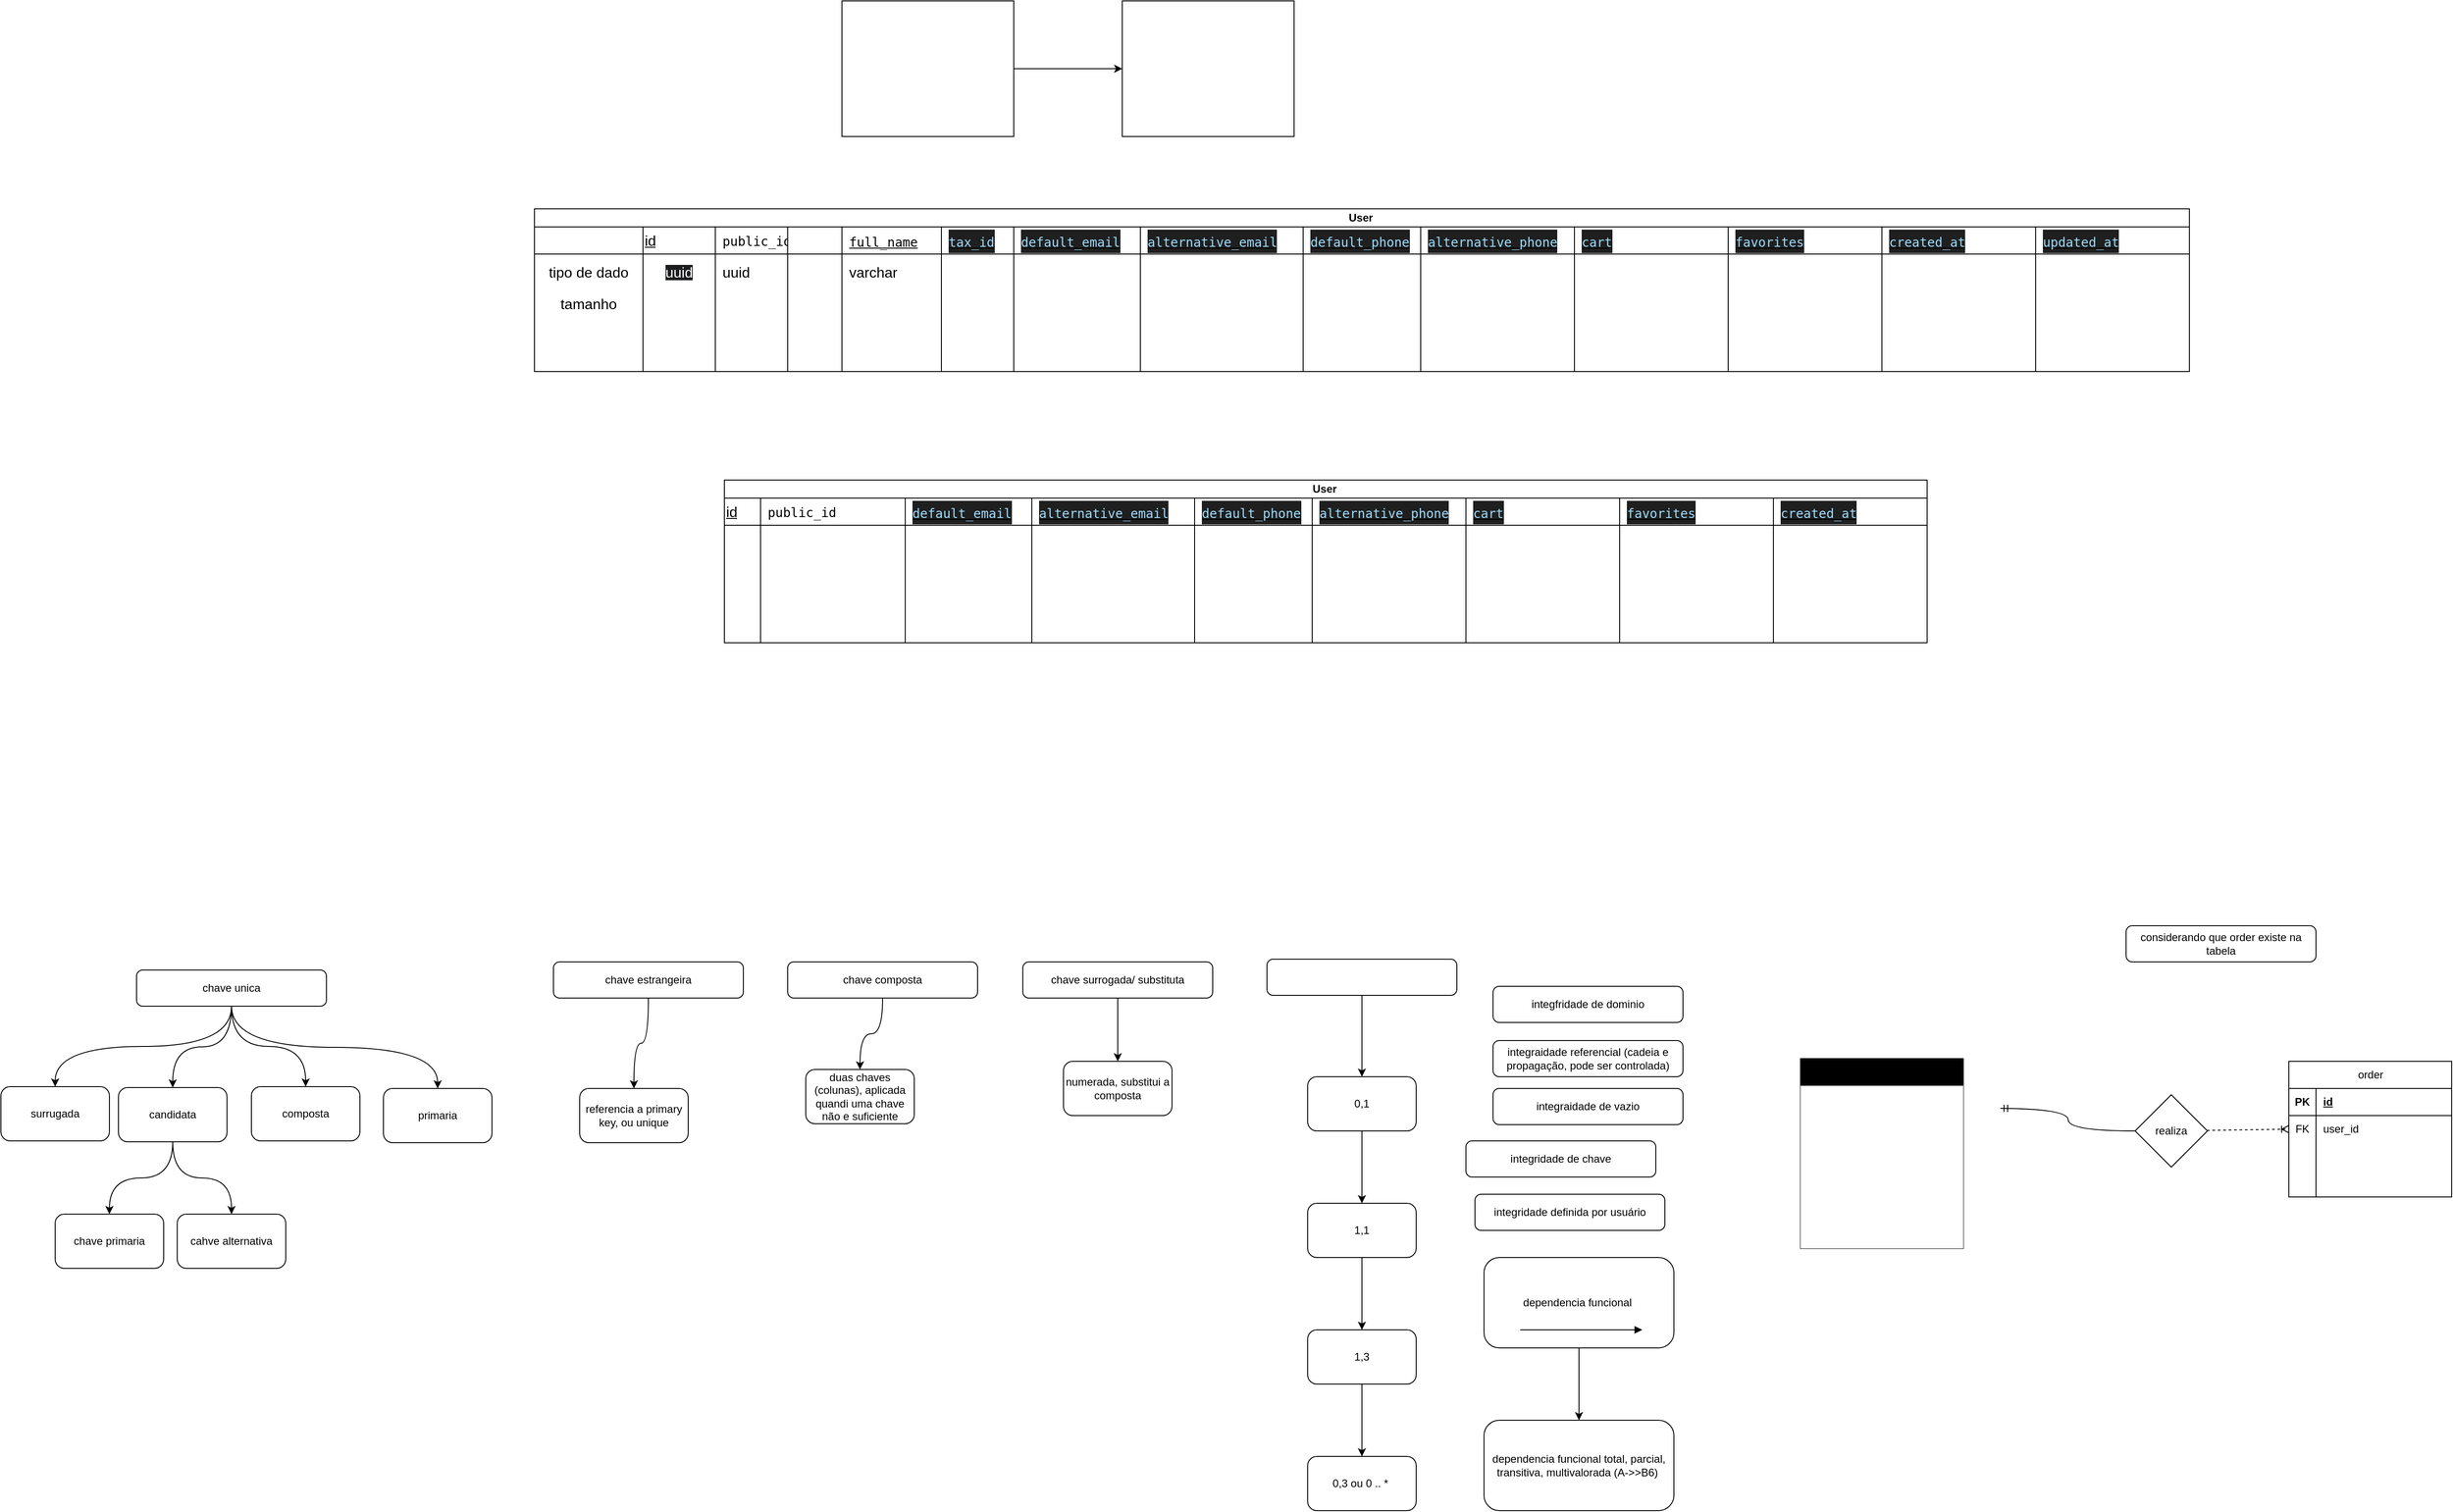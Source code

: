<mxfile version="27.0.9" pages="2">
  <diagram name="Page-1" id="pUIRihm8fOFBYfVLHHlh">
    <mxGraphModel dx="2484" dy="267" grid="1" gridSize="10" guides="1" tooltips="1" connect="1" arrows="1" fold="1" page="1" pageScale="1" pageWidth="2000" pageHeight="2000" math="0" shadow="0">
      <root>
        <mxCell id="0" />
        <mxCell id="1" parent="0" />
        <mxCell id="TleVi7_PzR4ydx1tbnTb-3" value="" style="edgeStyle=orthogonalEdgeStyle;rounded=0;orthogonalLoop=1;jettySize=auto;html=1;curved=1;entryX=0;entryY=0.5;entryDx=0;entryDy=0;" parent="1" source="kPIrFR4aDGNU5DNT_ihx-2" target="kPIrFR4aDGNU5DNT_ihx-4" edge="1">
          <mxGeometry relative="1" as="geometry">
            <mxPoint x="300" y="235" as="sourcePoint" />
            <mxPoint x="460" y="230" as="targetPoint" />
          </mxGeometry>
        </mxCell>
        <mxCell id="kPIrFR4aDGNU5DNT_ihx-2" value="" style="rounded=0;whiteSpace=wrap;html=1;" parent="1" vertex="1">
          <mxGeometry x="80" y="130" width="190" height="150" as="geometry" />
        </mxCell>
        <mxCell id="kPIrFR4aDGNU5DNT_ihx-4" value="" style="rounded=0;whiteSpace=wrap;html=1;" parent="1" vertex="1">
          <mxGeometry x="390" y="130" width="190" height="150" as="geometry" />
        </mxCell>
        <mxCell id="gLdKEPOETD7TKX7DEXzm-14" value="User&amp;nbsp;" style="shape=table;startSize=20;container=1;collapsible=1;childLayout=tableLayout;fixedRows=1;rowLines=0;fontStyle=1;align=center;resizeLast=1;html=1;" vertex="1" parent="1">
          <mxGeometry x="-260" y="360" width="1830" height="180" as="geometry" />
        </mxCell>
        <mxCell id="gLdKEPOETD7TKX7DEXzm-15" value="" style="shape=tableRow;horizontal=0;startSize=0;swimlaneHead=0;swimlaneBody=0;fillColor=none;collapsible=0;dropTarget=0;points=[[0,0.5],[1,0.5]];portConstraint=eastwest;top=0;left=0;right=0;bottom=1;fontSize=16;fontColor=light-dark(#000000,#FFFFFF);labelBackgroundColor=none;" vertex="1" parent="gLdKEPOETD7TKX7DEXzm-14">
          <mxGeometry y="20" width="1830" height="30" as="geometry" />
        </mxCell>
        <mxCell id="gLdKEPOETD7TKX7DEXzm-198" style="shape=partialRectangle;connectable=0;fillColor=none;top=0;left=0;bottom=0;right=0;fontStyle=1;overflow=hidden;whiteSpace=wrap;html=1;fontSize=16;align=left;fontColor=light-dark(#000000,#FFFFFF);labelBackgroundColor=none;" vertex="1" parent="gLdKEPOETD7TKX7DEXzm-15">
          <mxGeometry width="120" height="30" as="geometry">
            <mxRectangle width="120" height="30" as="alternateBounds" />
          </mxGeometry>
        </mxCell>
        <mxCell id="gLdKEPOETD7TKX7DEXzm-16" value="&lt;u style=&quot;font-weight: 400;&quot;&gt;id&lt;/u&gt;" style="shape=partialRectangle;connectable=0;fillColor=none;top=0;left=0;bottom=0;right=0;fontStyle=1;overflow=hidden;whiteSpace=wrap;html=1;fontSize=16;align=left;fontColor=light-dark(#000000,#FFFFFF);labelBackgroundColor=none;" vertex="1" parent="gLdKEPOETD7TKX7DEXzm-15">
          <mxGeometry x="120" width="80" height="30" as="geometry">
            <mxRectangle width="80" height="30" as="alternateBounds" />
          </mxGeometry>
        </mxCell>
        <mxCell id="gLdKEPOETD7TKX7DEXzm-17" value="&lt;span style=&quot;font-family: &amp;quot;Droid Sans Mono&amp;quot;, &amp;quot;monospace&amp;quot;, monospace; font-size: 14px; font-weight: 400; white-space: pre;&quot;&gt;public_id&lt;/span&gt;" style="shape=partialRectangle;connectable=0;fillColor=none;top=0;left=0;bottom=0;right=0;align=left;spacingLeft=6;fontStyle=1;overflow=hidden;whiteSpace=wrap;html=1;fontSize=16;fontColor=light-dark(#000000,#FFFFFF);labelBackgroundColor=none;" vertex="1" parent="gLdKEPOETD7TKX7DEXzm-15">
          <mxGeometry x="200" width="80" height="30" as="geometry">
            <mxRectangle width="80" height="30" as="alternateBounds" />
          </mxGeometry>
        </mxCell>
        <mxCell id="gLdKEPOETD7TKX7DEXzm-30" value="&lt;div style=&quot;font-family: &amp;quot;Droid Sans Mono&amp;quot;, &amp;quot;monospace&amp;quot;, monospace; font-weight: normal; font-size: 14px; line-height: 28px; white-space: pre;&quot;&gt;&lt;br&gt;&lt;/div&gt;" style="shape=partialRectangle;connectable=0;fillColor=none;top=0;left=0;bottom=0;right=0;align=left;spacingLeft=6;fontStyle=5;overflow=hidden;whiteSpace=wrap;html=1;fontSize=16;fontColor=light-dark(#000000,#FFFFFF);labelBackgroundColor=none;" vertex="1" parent="gLdKEPOETD7TKX7DEXzm-15">
          <mxGeometry x="280" width="60" height="30" as="geometry">
            <mxRectangle width="60" height="30" as="alternateBounds" />
          </mxGeometry>
        </mxCell>
        <mxCell id="gLdKEPOETD7TKX7DEXzm-43" value="&lt;div style=&quot;font-family: &amp;quot;Droid Sans Mono&amp;quot;, &amp;quot;monospace&amp;quot;, monospace; font-weight: normal; font-size: 14px; line-height: 28px; white-space: pre;&quot;&gt;&lt;span style=&quot;&quot;&gt;full_name&lt;/span&gt;&lt;/div&gt;" style="shape=partialRectangle;connectable=0;fillColor=none;top=0;left=0;bottom=0;right=0;align=left;spacingLeft=6;fontStyle=5;overflow=hidden;whiteSpace=wrap;html=1;fontSize=16;fontColor=light-dark(#000000,#FFFFFF);labelBackgroundColor=none;" vertex="1" parent="gLdKEPOETD7TKX7DEXzm-15">
          <mxGeometry x="340" width="110" height="30" as="geometry">
            <mxRectangle width="110" height="30" as="alternateBounds" />
          </mxGeometry>
        </mxCell>
        <mxCell id="gLdKEPOETD7TKX7DEXzm-38" value="&lt;div style=&quot;color: #cccccc;background-color: #1f1f1f;font-family: &#39;Droid Sans Mono&#39;, &#39;monospace&#39;, monospace;font-weight: normal;font-size: 14px;line-height: 28px;white-space: pre;&quot;&gt;&lt;span style=&quot;color: #9cdcfe;&quot;&gt;tax_id&lt;/span&gt;&lt;/div&gt;" style="shape=partialRectangle;connectable=0;fillColor=none;top=0;left=0;bottom=0;right=0;align=left;spacingLeft=6;fontStyle=5;overflow=hidden;whiteSpace=wrap;html=1;fontSize=16;fontColor=light-dark(#000000,#FFFFFF);labelBackgroundColor=none;" vertex="1" parent="gLdKEPOETD7TKX7DEXzm-15">
          <mxGeometry x="450" width="80" height="30" as="geometry">
            <mxRectangle width="80" height="30" as="alternateBounds" />
          </mxGeometry>
        </mxCell>
        <mxCell id="gLdKEPOETD7TKX7DEXzm-53" value="&lt;div style=&quot;color: #cccccc;background-color: #1f1f1f;font-family: &#39;Droid Sans Mono&#39;, &#39;monospace&#39;, monospace;font-weight: normal;font-size: 14px;line-height: 28px;white-space: pre;&quot;&gt;&lt;span style=&quot;color: #9cdcfe;&quot;&gt;default_email&lt;/span&gt;&lt;/div&gt;" style="shape=partialRectangle;connectable=0;fillColor=none;top=0;left=0;bottom=0;right=0;align=left;spacingLeft=6;fontStyle=5;overflow=hidden;whiteSpace=wrap;html=1;fontSize=16;fontColor=light-dark(#000000,#FFFFFF);labelBackgroundColor=none;" vertex="1" parent="gLdKEPOETD7TKX7DEXzm-15">
          <mxGeometry x="530" width="140" height="30" as="geometry">
            <mxRectangle width="140" height="30" as="alternateBounds" />
          </mxGeometry>
        </mxCell>
        <mxCell id="gLdKEPOETD7TKX7DEXzm-58" value="&lt;div style=&quot;color: #cccccc;background-color: #1f1f1f;font-family: &#39;Droid Sans Mono&#39;, &#39;monospace&#39;, monospace;font-weight: normal;font-size: 14px;line-height: 28px;white-space: pre;&quot;&gt;&lt;span style=&quot;color: #9cdcfe;&quot;&gt;alternative_email&lt;/span&gt;&lt;/div&gt;" style="shape=partialRectangle;connectable=0;fillColor=none;top=0;left=0;bottom=0;right=0;align=left;spacingLeft=6;fontStyle=5;overflow=hidden;whiteSpace=wrap;html=1;fontSize=16;fontColor=light-dark(#000000,#FFFFFF);labelBackgroundColor=none;" vertex="1" parent="gLdKEPOETD7TKX7DEXzm-15">
          <mxGeometry x="670" width="180" height="30" as="geometry">
            <mxRectangle width="180" height="30" as="alternateBounds" />
          </mxGeometry>
        </mxCell>
        <mxCell id="gLdKEPOETD7TKX7DEXzm-63" value="&lt;div style=&quot;color: #cccccc;background-color: #1f1f1f;font-family: &#39;Droid Sans Mono&#39;, &#39;monospace&#39;, monospace;font-weight: normal;font-size: 14px;line-height: 28px;white-space: pre;&quot;&gt;&lt;span style=&quot;color: #9cdcfe;&quot;&gt;default_phone&lt;/span&gt;&lt;/div&gt;" style="shape=partialRectangle;connectable=0;fillColor=none;top=0;left=0;bottom=0;right=0;align=left;spacingLeft=6;fontStyle=5;overflow=hidden;whiteSpace=wrap;html=1;fontSize=16;fontColor=light-dark(#000000,#FFFFFF);labelBackgroundColor=none;" vertex="1" parent="gLdKEPOETD7TKX7DEXzm-15">
          <mxGeometry x="850" width="130" height="30" as="geometry">
            <mxRectangle width="130" height="30" as="alternateBounds" />
          </mxGeometry>
        </mxCell>
        <mxCell id="gLdKEPOETD7TKX7DEXzm-68" value="&lt;div style=&quot;color: #cccccc;background-color: #1f1f1f;font-family: &#39;Droid Sans Mono&#39;, &#39;monospace&#39;, monospace;font-weight: normal;font-size: 14px;line-height: 28px;white-space: pre;&quot;&gt;&lt;span style=&quot;color: #9cdcfe;&quot;&gt;alternative_phone&lt;/span&gt;&lt;/div&gt;" style="shape=partialRectangle;connectable=0;fillColor=none;top=0;left=0;bottom=0;right=0;align=left;spacingLeft=6;fontStyle=5;overflow=hidden;whiteSpace=wrap;html=1;fontSize=16;fontColor=light-dark(#000000,#FFFFFF);labelBackgroundColor=none;" vertex="1" parent="gLdKEPOETD7TKX7DEXzm-15">
          <mxGeometry x="980" width="170" height="30" as="geometry">
            <mxRectangle width="170" height="30" as="alternateBounds" />
          </mxGeometry>
        </mxCell>
        <mxCell id="gLdKEPOETD7TKX7DEXzm-74" value="&lt;div style=&quot;color: #cccccc;background-color: #1f1f1f;font-family: &#39;Droid Sans Mono&#39;, &#39;monospace&#39;, monospace;font-weight: normal;font-size: 14px;line-height: 28px;white-space: pre;&quot;&gt;&lt;span style=&quot;color: #9cdcfe;&quot;&gt;cart&lt;/span&gt;&lt;/div&gt;" style="shape=partialRectangle;connectable=0;fillColor=none;top=0;left=0;bottom=0;right=0;align=left;spacingLeft=6;fontStyle=5;overflow=hidden;whiteSpace=wrap;html=1;fontSize=16;fontColor=light-dark(#000000,#FFFFFF);labelBackgroundColor=none;" vertex="1" parent="gLdKEPOETD7TKX7DEXzm-15">
          <mxGeometry x="1150" width="170" height="30" as="geometry">
            <mxRectangle width="170" height="30" as="alternateBounds" />
          </mxGeometry>
        </mxCell>
        <mxCell id="gLdKEPOETD7TKX7DEXzm-79" value="&lt;div style=&quot;color: #cccccc;background-color: #1f1f1f;font-family: &#39;Droid Sans Mono&#39;, &#39;monospace&#39;, monospace;font-weight: normal;font-size: 14px;line-height: 28px;white-space: pre;&quot;&gt;&lt;span style=&quot;color: #9cdcfe;&quot;&gt;favorites&lt;/span&gt;&lt;/div&gt;" style="shape=partialRectangle;connectable=0;fillColor=none;top=0;left=0;bottom=0;right=0;align=left;spacingLeft=6;fontStyle=5;overflow=hidden;whiteSpace=wrap;html=1;fontSize=16;fontColor=light-dark(#000000,#FFFFFF);labelBackgroundColor=none;" vertex="1" parent="gLdKEPOETD7TKX7DEXzm-15">
          <mxGeometry x="1320" width="170" height="30" as="geometry">
            <mxRectangle width="170" height="30" as="alternateBounds" />
          </mxGeometry>
        </mxCell>
        <mxCell id="gLdKEPOETD7TKX7DEXzm-84" value="&lt;div style=&quot;color: rgb(204, 204, 204); background-color: rgb(31, 31, 31); font-family: &amp;quot;Droid Sans Mono&amp;quot;, &amp;quot;monospace&amp;quot;, monospace; font-weight: normal; font-size: 14px; line-height: 28px; white-space: pre;&quot;&gt;&lt;span style=&quot;color: rgb(156, 220, 254);&quot;&gt;created_at&lt;/span&gt;&lt;/div&gt;" style="shape=partialRectangle;connectable=0;fillColor=none;top=0;left=0;bottom=0;right=0;align=left;spacingLeft=6;fontStyle=5;overflow=hidden;whiteSpace=wrap;html=1;fontSize=16;fontColor=light-dark(#000000,#FFFFFF);labelBackgroundColor=none;" vertex="1" parent="gLdKEPOETD7TKX7DEXzm-15">
          <mxGeometry x="1490" width="170" height="30" as="geometry">
            <mxRectangle width="170" height="30" as="alternateBounds" />
          </mxGeometry>
        </mxCell>
        <mxCell id="gLdKEPOETD7TKX7DEXzm-89" value="&lt;div style=&quot;color: rgb(204, 204, 204); background-color: rgb(31, 31, 31); font-family: &amp;quot;Droid Sans Mono&amp;quot;, &amp;quot;monospace&amp;quot;, monospace; font-weight: normal; font-size: 14px; line-height: 28px; white-space: pre;&quot;&gt;&lt;span style=&quot;color: rgb(156, 220, 254);&quot;&gt;updated_at&lt;/span&gt;&lt;/div&gt;" style="shape=partialRectangle;connectable=0;fillColor=none;top=0;left=0;bottom=0;right=0;align=left;spacingLeft=6;fontStyle=5;overflow=hidden;whiteSpace=wrap;html=1;fontSize=16;fontColor=light-dark(#000000,#FFFFFF);labelBackgroundColor=none;" vertex="1" parent="gLdKEPOETD7TKX7DEXzm-15">
          <mxGeometry x="1660" width="170" height="30" as="geometry">
            <mxRectangle width="170" height="30" as="alternateBounds" />
          </mxGeometry>
        </mxCell>
        <mxCell id="gLdKEPOETD7TKX7DEXzm-18" value="" style="shape=tableRow;horizontal=0;startSize=0;swimlaneHead=0;swimlaneBody=0;fillColor=none;collapsible=0;dropTarget=0;points=[[0,0.5],[1,0.5]];portConstraint=eastwest;top=0;left=0;right=0;bottom=0;fontSize=16;fontColor=light-dark(#000000,#FFFFFF);labelBackgroundColor=none;" vertex="1" parent="gLdKEPOETD7TKX7DEXzm-14">
          <mxGeometry y="50" width="1830" height="40" as="geometry" />
        </mxCell>
        <mxCell id="gLdKEPOETD7TKX7DEXzm-199" value="tipo de dado" style="shape=partialRectangle;connectable=0;fillColor=none;top=0;left=0;bottom=0;right=0;editable=1;overflow=hidden;whiteSpace=wrap;html=1;fontSize=16;fontColor=light-dark(#000000,#FFFFFF);labelBackgroundColor=none;" vertex="1" parent="gLdKEPOETD7TKX7DEXzm-18">
          <mxGeometry width="120" height="40" as="geometry">
            <mxRectangle width="120" height="40" as="alternateBounds" />
          </mxGeometry>
        </mxCell>
        <mxCell id="gLdKEPOETD7TKX7DEXzm-19" value="&lt;span style=&quot;color: rgb(255, 255, 255); font-family: Helvetica; font-size: 16px; font-style: normal; font-variant-ligatures: normal; font-variant-caps: normal; font-weight: 400; letter-spacing: normal; orphans: 2; text-align: left; text-indent: 0px; text-transform: none; widows: 2; word-spacing: 0px; -webkit-text-stroke-width: 0px; white-space: normal; background-color: rgb(27, 29, 30); text-decoration-thickness: initial; text-decoration-style: initial; text-decoration-color: initial; display: inline !important; float: none;&quot;&gt;uuid&lt;/span&gt;" style="shape=partialRectangle;connectable=0;fillColor=none;top=0;left=0;bottom=0;right=0;editable=1;overflow=hidden;whiteSpace=wrap;html=1;fontSize=16;fontColor=light-dark(#000000,#FFFFFF);labelBackgroundColor=none;" vertex="1" parent="gLdKEPOETD7TKX7DEXzm-18">
          <mxGeometry x="120" width="80" height="40" as="geometry">
            <mxRectangle width="80" height="40" as="alternateBounds" />
          </mxGeometry>
        </mxCell>
        <mxCell id="gLdKEPOETD7TKX7DEXzm-20" value="uuid" style="shape=partialRectangle;connectable=0;fillColor=none;top=0;left=0;bottom=0;right=0;align=left;spacingLeft=6;overflow=hidden;whiteSpace=wrap;html=1;fontSize=16;fontColor=light-dark(#000000,#FFFFFF);labelBackgroundColor=none;" vertex="1" parent="gLdKEPOETD7TKX7DEXzm-18">
          <mxGeometry x="200" width="80" height="40" as="geometry">
            <mxRectangle width="80" height="40" as="alternateBounds" />
          </mxGeometry>
        </mxCell>
        <mxCell id="gLdKEPOETD7TKX7DEXzm-31" style="shape=partialRectangle;connectable=0;fillColor=none;top=0;left=0;bottom=0;right=0;align=left;spacingLeft=6;overflow=hidden;whiteSpace=wrap;html=1;fontSize=16;fontColor=light-dark(#000000,#FFFFFF);labelBackgroundColor=none;" vertex="1" parent="gLdKEPOETD7TKX7DEXzm-18">
          <mxGeometry x="280" width="60" height="40" as="geometry">
            <mxRectangle width="60" height="40" as="alternateBounds" />
          </mxGeometry>
        </mxCell>
        <mxCell id="gLdKEPOETD7TKX7DEXzm-44" value="varchar" style="shape=partialRectangle;connectable=0;fillColor=none;top=0;left=0;bottom=0;right=0;align=left;spacingLeft=6;overflow=hidden;whiteSpace=wrap;html=1;fontSize=16;fontColor=light-dark(#000000,#FFFFFF);labelBackgroundColor=none;" vertex="1" parent="gLdKEPOETD7TKX7DEXzm-18">
          <mxGeometry x="340" width="110" height="40" as="geometry">
            <mxRectangle width="110" height="40" as="alternateBounds" />
          </mxGeometry>
        </mxCell>
        <mxCell id="gLdKEPOETD7TKX7DEXzm-39" style="shape=partialRectangle;connectable=0;fillColor=none;top=0;left=0;bottom=0;right=0;align=left;spacingLeft=6;overflow=hidden;whiteSpace=wrap;html=1;fontSize=16;fontColor=light-dark(#000000,#FFFFFF);labelBackgroundColor=none;" vertex="1" parent="gLdKEPOETD7TKX7DEXzm-18">
          <mxGeometry x="450" width="80" height="40" as="geometry">
            <mxRectangle width="80" height="40" as="alternateBounds" />
          </mxGeometry>
        </mxCell>
        <mxCell id="gLdKEPOETD7TKX7DEXzm-54" style="shape=partialRectangle;connectable=0;fillColor=none;top=0;left=0;bottom=0;right=0;align=left;spacingLeft=6;overflow=hidden;whiteSpace=wrap;html=1;fontSize=16;fontColor=light-dark(#000000,#FFFFFF);labelBackgroundColor=none;" vertex="1" parent="gLdKEPOETD7TKX7DEXzm-18">
          <mxGeometry x="530" width="140" height="40" as="geometry">
            <mxRectangle width="140" height="40" as="alternateBounds" />
          </mxGeometry>
        </mxCell>
        <mxCell id="gLdKEPOETD7TKX7DEXzm-59" style="shape=partialRectangle;connectable=0;fillColor=none;top=0;left=0;bottom=0;right=0;align=left;spacingLeft=6;overflow=hidden;whiteSpace=wrap;html=1;fontSize=16;fontColor=light-dark(#000000,#FFFFFF);labelBackgroundColor=none;" vertex="1" parent="gLdKEPOETD7TKX7DEXzm-18">
          <mxGeometry x="670" width="180" height="40" as="geometry">
            <mxRectangle width="180" height="40" as="alternateBounds" />
          </mxGeometry>
        </mxCell>
        <mxCell id="gLdKEPOETD7TKX7DEXzm-64" style="shape=partialRectangle;connectable=0;fillColor=none;top=0;left=0;bottom=0;right=0;align=left;spacingLeft=6;overflow=hidden;whiteSpace=wrap;html=1;fontSize=16;fontColor=light-dark(#000000,#FFFFFF);labelBackgroundColor=none;" vertex="1" parent="gLdKEPOETD7TKX7DEXzm-18">
          <mxGeometry x="850" width="130" height="40" as="geometry">
            <mxRectangle width="130" height="40" as="alternateBounds" />
          </mxGeometry>
        </mxCell>
        <mxCell id="gLdKEPOETD7TKX7DEXzm-69" style="shape=partialRectangle;connectable=0;fillColor=none;top=0;left=0;bottom=0;right=0;align=left;spacingLeft=6;overflow=hidden;whiteSpace=wrap;html=1;fontSize=16;fontColor=light-dark(#000000,#FFFFFF);labelBackgroundColor=none;" vertex="1" parent="gLdKEPOETD7TKX7DEXzm-18">
          <mxGeometry x="980" width="170" height="40" as="geometry">
            <mxRectangle width="170" height="40" as="alternateBounds" />
          </mxGeometry>
        </mxCell>
        <mxCell id="gLdKEPOETD7TKX7DEXzm-75" style="shape=partialRectangle;connectable=0;fillColor=none;top=0;left=0;bottom=0;right=0;align=left;spacingLeft=6;overflow=hidden;whiteSpace=wrap;html=1;fontSize=16;fontColor=light-dark(#000000,#FFFFFF);labelBackgroundColor=none;" vertex="1" parent="gLdKEPOETD7TKX7DEXzm-18">
          <mxGeometry x="1150" width="170" height="40" as="geometry">
            <mxRectangle width="170" height="40" as="alternateBounds" />
          </mxGeometry>
        </mxCell>
        <mxCell id="gLdKEPOETD7TKX7DEXzm-80" style="shape=partialRectangle;connectable=0;fillColor=none;top=0;left=0;bottom=0;right=0;align=left;spacingLeft=6;overflow=hidden;whiteSpace=wrap;html=1;fontSize=16;fontColor=light-dark(#000000,#FFFFFF);labelBackgroundColor=none;" vertex="1" parent="gLdKEPOETD7TKX7DEXzm-18">
          <mxGeometry x="1320" width="170" height="40" as="geometry">
            <mxRectangle width="170" height="40" as="alternateBounds" />
          </mxGeometry>
        </mxCell>
        <mxCell id="gLdKEPOETD7TKX7DEXzm-85" style="shape=partialRectangle;connectable=0;fillColor=none;top=0;left=0;bottom=0;right=0;align=left;spacingLeft=6;overflow=hidden;whiteSpace=wrap;html=1;fontSize=16;fontColor=light-dark(#000000,#FFFFFF);labelBackgroundColor=none;" vertex="1" parent="gLdKEPOETD7TKX7DEXzm-18">
          <mxGeometry x="1490" width="170" height="40" as="geometry">
            <mxRectangle width="170" height="40" as="alternateBounds" />
          </mxGeometry>
        </mxCell>
        <mxCell id="gLdKEPOETD7TKX7DEXzm-90" style="shape=partialRectangle;connectable=0;fillColor=none;top=0;left=0;bottom=0;right=0;align=left;spacingLeft=6;overflow=hidden;whiteSpace=wrap;html=1;fontSize=16;fontColor=light-dark(#000000,#FFFFFF);labelBackgroundColor=none;" vertex="1" parent="gLdKEPOETD7TKX7DEXzm-18">
          <mxGeometry x="1660" width="170" height="40" as="geometry">
            <mxRectangle width="170" height="40" as="alternateBounds" />
          </mxGeometry>
        </mxCell>
        <mxCell id="gLdKEPOETD7TKX7DEXzm-21" value="" style="shape=tableRow;horizontal=0;startSize=0;swimlaneHead=0;swimlaneBody=0;fillColor=none;collapsible=0;dropTarget=0;points=[[0,0.5],[1,0.5]];portConstraint=eastwest;top=0;left=0;right=0;bottom=0;fontSize=16;fontColor=light-dark(#000000,#FFFFFF);labelBackgroundColor=none;" vertex="1" parent="gLdKEPOETD7TKX7DEXzm-14">
          <mxGeometry y="90" width="1830" height="30" as="geometry" />
        </mxCell>
        <mxCell id="gLdKEPOETD7TKX7DEXzm-200" value="tamanho" style="shape=partialRectangle;connectable=0;fillColor=none;top=0;left=0;bottom=0;right=0;editable=1;overflow=hidden;whiteSpace=wrap;html=1;fontSize=16;fontColor=light-dark(#000000,#FFFFFF);labelBackgroundColor=none;" vertex="1" parent="gLdKEPOETD7TKX7DEXzm-21">
          <mxGeometry width="120" height="30" as="geometry">
            <mxRectangle width="120" height="30" as="alternateBounds" />
          </mxGeometry>
        </mxCell>
        <mxCell id="gLdKEPOETD7TKX7DEXzm-22" value="" style="shape=partialRectangle;connectable=0;fillColor=none;top=0;left=0;bottom=0;right=0;editable=1;overflow=hidden;whiteSpace=wrap;html=1;fontSize=16;fontColor=light-dark(#000000,#FFFFFF);labelBackgroundColor=none;" vertex="1" parent="gLdKEPOETD7TKX7DEXzm-21">
          <mxGeometry x="120" width="80" height="30" as="geometry">
            <mxRectangle width="80" height="30" as="alternateBounds" />
          </mxGeometry>
        </mxCell>
        <mxCell id="gLdKEPOETD7TKX7DEXzm-23" value="" style="shape=partialRectangle;connectable=0;fillColor=none;top=0;left=0;bottom=0;right=0;align=left;spacingLeft=6;overflow=hidden;whiteSpace=wrap;html=1;fontSize=16;fontColor=light-dark(#000000,#FFFFFF);labelBackgroundColor=none;" vertex="1" parent="gLdKEPOETD7TKX7DEXzm-21">
          <mxGeometry x="200" width="80" height="30" as="geometry">
            <mxRectangle width="80" height="30" as="alternateBounds" />
          </mxGeometry>
        </mxCell>
        <mxCell id="gLdKEPOETD7TKX7DEXzm-32" style="shape=partialRectangle;connectable=0;fillColor=none;top=0;left=0;bottom=0;right=0;align=left;spacingLeft=6;overflow=hidden;whiteSpace=wrap;html=1;fontSize=16;fontColor=light-dark(#000000,#FFFFFF);labelBackgroundColor=none;" vertex="1" parent="gLdKEPOETD7TKX7DEXzm-21">
          <mxGeometry x="280" width="60" height="30" as="geometry">
            <mxRectangle width="60" height="30" as="alternateBounds" />
          </mxGeometry>
        </mxCell>
        <mxCell id="gLdKEPOETD7TKX7DEXzm-45" style="shape=partialRectangle;connectable=0;fillColor=none;top=0;left=0;bottom=0;right=0;align=left;spacingLeft=6;overflow=hidden;whiteSpace=wrap;html=1;fontSize=16;fontColor=light-dark(#000000,#FFFFFF);labelBackgroundColor=none;" vertex="1" parent="gLdKEPOETD7TKX7DEXzm-21">
          <mxGeometry x="340" width="110" height="30" as="geometry">
            <mxRectangle width="110" height="30" as="alternateBounds" />
          </mxGeometry>
        </mxCell>
        <mxCell id="gLdKEPOETD7TKX7DEXzm-40" style="shape=partialRectangle;connectable=0;fillColor=none;top=0;left=0;bottom=0;right=0;align=left;spacingLeft=6;overflow=hidden;whiteSpace=wrap;html=1;fontSize=16;fontColor=light-dark(#000000,#FFFFFF);labelBackgroundColor=none;" vertex="1" parent="gLdKEPOETD7TKX7DEXzm-21">
          <mxGeometry x="450" width="80" height="30" as="geometry">
            <mxRectangle width="80" height="30" as="alternateBounds" />
          </mxGeometry>
        </mxCell>
        <mxCell id="gLdKEPOETD7TKX7DEXzm-55" style="shape=partialRectangle;connectable=0;fillColor=none;top=0;left=0;bottom=0;right=0;align=left;spacingLeft=6;overflow=hidden;whiteSpace=wrap;html=1;fontSize=16;fontColor=light-dark(#000000,#FFFFFF);labelBackgroundColor=none;" vertex="1" parent="gLdKEPOETD7TKX7DEXzm-21">
          <mxGeometry x="530" width="140" height="30" as="geometry">
            <mxRectangle width="140" height="30" as="alternateBounds" />
          </mxGeometry>
        </mxCell>
        <mxCell id="gLdKEPOETD7TKX7DEXzm-60" style="shape=partialRectangle;connectable=0;fillColor=none;top=0;left=0;bottom=0;right=0;align=left;spacingLeft=6;overflow=hidden;whiteSpace=wrap;html=1;fontSize=16;fontColor=light-dark(#000000,#FFFFFF);labelBackgroundColor=none;" vertex="1" parent="gLdKEPOETD7TKX7DEXzm-21">
          <mxGeometry x="670" width="180" height="30" as="geometry">
            <mxRectangle width="180" height="30" as="alternateBounds" />
          </mxGeometry>
        </mxCell>
        <mxCell id="gLdKEPOETD7TKX7DEXzm-65" style="shape=partialRectangle;connectable=0;fillColor=none;top=0;left=0;bottom=0;right=0;align=left;spacingLeft=6;overflow=hidden;whiteSpace=wrap;html=1;fontSize=16;fontColor=light-dark(#000000,#FFFFFF);labelBackgroundColor=none;" vertex="1" parent="gLdKEPOETD7TKX7DEXzm-21">
          <mxGeometry x="850" width="130" height="30" as="geometry">
            <mxRectangle width="130" height="30" as="alternateBounds" />
          </mxGeometry>
        </mxCell>
        <mxCell id="gLdKEPOETD7TKX7DEXzm-70" style="shape=partialRectangle;connectable=0;fillColor=none;top=0;left=0;bottom=0;right=0;align=left;spacingLeft=6;overflow=hidden;whiteSpace=wrap;html=1;fontSize=16;fontColor=light-dark(#000000,#FFFFFF);labelBackgroundColor=none;" vertex="1" parent="gLdKEPOETD7TKX7DEXzm-21">
          <mxGeometry x="980" width="170" height="30" as="geometry">
            <mxRectangle width="170" height="30" as="alternateBounds" />
          </mxGeometry>
        </mxCell>
        <mxCell id="gLdKEPOETD7TKX7DEXzm-76" style="shape=partialRectangle;connectable=0;fillColor=none;top=0;left=0;bottom=0;right=0;align=left;spacingLeft=6;overflow=hidden;whiteSpace=wrap;html=1;fontSize=16;fontColor=light-dark(#000000,#FFFFFF);labelBackgroundColor=none;" vertex="1" parent="gLdKEPOETD7TKX7DEXzm-21">
          <mxGeometry x="1150" width="170" height="30" as="geometry">
            <mxRectangle width="170" height="30" as="alternateBounds" />
          </mxGeometry>
        </mxCell>
        <mxCell id="gLdKEPOETD7TKX7DEXzm-81" style="shape=partialRectangle;connectable=0;fillColor=none;top=0;left=0;bottom=0;right=0;align=left;spacingLeft=6;overflow=hidden;whiteSpace=wrap;html=1;fontSize=16;fontColor=light-dark(#000000,#FFFFFF);labelBackgroundColor=none;" vertex="1" parent="gLdKEPOETD7TKX7DEXzm-21">
          <mxGeometry x="1320" width="170" height="30" as="geometry">
            <mxRectangle width="170" height="30" as="alternateBounds" />
          </mxGeometry>
        </mxCell>
        <mxCell id="gLdKEPOETD7TKX7DEXzm-86" style="shape=partialRectangle;connectable=0;fillColor=none;top=0;left=0;bottom=0;right=0;align=left;spacingLeft=6;overflow=hidden;whiteSpace=wrap;html=1;fontSize=16;fontColor=light-dark(#000000,#FFFFFF);labelBackgroundColor=none;" vertex="1" parent="gLdKEPOETD7TKX7DEXzm-21">
          <mxGeometry x="1490" width="170" height="30" as="geometry">
            <mxRectangle width="170" height="30" as="alternateBounds" />
          </mxGeometry>
        </mxCell>
        <mxCell id="gLdKEPOETD7TKX7DEXzm-91" style="shape=partialRectangle;connectable=0;fillColor=none;top=0;left=0;bottom=0;right=0;align=left;spacingLeft=6;overflow=hidden;whiteSpace=wrap;html=1;fontSize=16;fontColor=light-dark(#000000,#FFFFFF);labelBackgroundColor=none;" vertex="1" parent="gLdKEPOETD7TKX7DEXzm-21">
          <mxGeometry x="1660" width="170" height="30" as="geometry">
            <mxRectangle width="170" height="30" as="alternateBounds" />
          </mxGeometry>
        </mxCell>
        <mxCell id="gLdKEPOETD7TKX7DEXzm-24" value="" style="shape=tableRow;horizontal=0;startSize=0;swimlaneHead=0;swimlaneBody=0;fillColor=none;collapsible=0;dropTarget=0;points=[[0,0.5],[1,0.5]];portConstraint=eastwest;top=0;left=0;right=0;bottom=0;fontSize=16;fontColor=light-dark(#000000,#FFFFFF);labelBackgroundColor=none;" vertex="1" parent="gLdKEPOETD7TKX7DEXzm-14">
          <mxGeometry y="120" width="1830" height="30" as="geometry" />
        </mxCell>
        <mxCell id="gLdKEPOETD7TKX7DEXzm-201" style="shape=partialRectangle;connectable=0;fillColor=none;top=0;left=0;bottom=0;right=0;editable=1;overflow=hidden;whiteSpace=wrap;html=1;fontSize=16;fontColor=light-dark(#000000,#FFFFFF);labelBackgroundColor=none;" vertex="1" parent="gLdKEPOETD7TKX7DEXzm-24">
          <mxGeometry width="120" height="30" as="geometry">
            <mxRectangle width="120" height="30" as="alternateBounds" />
          </mxGeometry>
        </mxCell>
        <mxCell id="gLdKEPOETD7TKX7DEXzm-25" value="" style="shape=partialRectangle;connectable=0;fillColor=none;top=0;left=0;bottom=0;right=0;editable=1;overflow=hidden;whiteSpace=wrap;html=1;fontSize=16;fontColor=light-dark(#000000,#FFFFFF);labelBackgroundColor=none;" vertex="1" parent="gLdKEPOETD7TKX7DEXzm-24">
          <mxGeometry x="120" width="80" height="30" as="geometry">
            <mxRectangle width="80" height="30" as="alternateBounds" />
          </mxGeometry>
        </mxCell>
        <mxCell id="gLdKEPOETD7TKX7DEXzm-26" value="" style="shape=partialRectangle;connectable=0;fillColor=none;top=0;left=0;bottom=0;right=0;align=left;spacingLeft=6;overflow=hidden;whiteSpace=wrap;html=1;fontSize=16;fontColor=light-dark(#000000,#FFFFFF);labelBackgroundColor=none;" vertex="1" parent="gLdKEPOETD7TKX7DEXzm-24">
          <mxGeometry x="200" width="80" height="30" as="geometry">
            <mxRectangle width="80" height="30" as="alternateBounds" />
          </mxGeometry>
        </mxCell>
        <mxCell id="gLdKEPOETD7TKX7DEXzm-33" style="shape=partialRectangle;connectable=0;fillColor=none;top=0;left=0;bottom=0;right=0;align=left;spacingLeft=6;overflow=hidden;whiteSpace=wrap;html=1;fontSize=16;fontColor=light-dark(#000000,#FFFFFF);labelBackgroundColor=none;" vertex="1" parent="gLdKEPOETD7TKX7DEXzm-24">
          <mxGeometry x="280" width="60" height="30" as="geometry">
            <mxRectangle width="60" height="30" as="alternateBounds" />
          </mxGeometry>
        </mxCell>
        <mxCell id="gLdKEPOETD7TKX7DEXzm-46" style="shape=partialRectangle;connectable=0;fillColor=none;top=0;left=0;bottom=0;right=0;align=left;spacingLeft=6;overflow=hidden;whiteSpace=wrap;html=1;fontSize=16;fontColor=light-dark(#000000,#FFFFFF);labelBackgroundColor=none;" vertex="1" parent="gLdKEPOETD7TKX7DEXzm-24">
          <mxGeometry x="340" width="110" height="30" as="geometry">
            <mxRectangle width="110" height="30" as="alternateBounds" />
          </mxGeometry>
        </mxCell>
        <mxCell id="gLdKEPOETD7TKX7DEXzm-41" style="shape=partialRectangle;connectable=0;fillColor=none;top=0;left=0;bottom=0;right=0;align=left;spacingLeft=6;overflow=hidden;whiteSpace=wrap;html=1;fontSize=16;fontColor=light-dark(#000000,#FFFFFF);labelBackgroundColor=none;" vertex="1" parent="gLdKEPOETD7TKX7DEXzm-24">
          <mxGeometry x="450" width="80" height="30" as="geometry">
            <mxRectangle width="80" height="30" as="alternateBounds" />
          </mxGeometry>
        </mxCell>
        <mxCell id="gLdKEPOETD7TKX7DEXzm-56" style="shape=partialRectangle;connectable=0;fillColor=none;top=0;left=0;bottom=0;right=0;align=left;spacingLeft=6;overflow=hidden;whiteSpace=wrap;html=1;fontSize=16;fontColor=light-dark(#000000,#FFFFFF);labelBackgroundColor=none;" vertex="1" parent="gLdKEPOETD7TKX7DEXzm-24">
          <mxGeometry x="530" width="140" height="30" as="geometry">
            <mxRectangle width="140" height="30" as="alternateBounds" />
          </mxGeometry>
        </mxCell>
        <mxCell id="gLdKEPOETD7TKX7DEXzm-61" style="shape=partialRectangle;connectable=0;fillColor=none;top=0;left=0;bottom=0;right=0;align=left;spacingLeft=6;overflow=hidden;whiteSpace=wrap;html=1;fontSize=16;fontColor=light-dark(#000000,#FFFFFF);labelBackgroundColor=none;" vertex="1" parent="gLdKEPOETD7TKX7DEXzm-24">
          <mxGeometry x="670" width="180" height="30" as="geometry">
            <mxRectangle width="180" height="30" as="alternateBounds" />
          </mxGeometry>
        </mxCell>
        <mxCell id="gLdKEPOETD7TKX7DEXzm-66" style="shape=partialRectangle;connectable=0;fillColor=none;top=0;left=0;bottom=0;right=0;align=left;spacingLeft=6;overflow=hidden;whiteSpace=wrap;html=1;fontSize=16;fontColor=light-dark(#000000,#FFFFFF);labelBackgroundColor=none;" vertex="1" parent="gLdKEPOETD7TKX7DEXzm-24">
          <mxGeometry x="850" width="130" height="30" as="geometry">
            <mxRectangle width="130" height="30" as="alternateBounds" />
          </mxGeometry>
        </mxCell>
        <mxCell id="gLdKEPOETD7TKX7DEXzm-71" style="shape=partialRectangle;connectable=0;fillColor=none;top=0;left=0;bottom=0;right=0;align=left;spacingLeft=6;overflow=hidden;whiteSpace=wrap;html=1;fontSize=16;fontColor=light-dark(#000000,#FFFFFF);labelBackgroundColor=none;" vertex="1" parent="gLdKEPOETD7TKX7DEXzm-24">
          <mxGeometry x="980" width="170" height="30" as="geometry">
            <mxRectangle width="170" height="30" as="alternateBounds" />
          </mxGeometry>
        </mxCell>
        <mxCell id="gLdKEPOETD7TKX7DEXzm-77" style="shape=partialRectangle;connectable=0;fillColor=none;top=0;left=0;bottom=0;right=0;align=left;spacingLeft=6;overflow=hidden;whiteSpace=wrap;html=1;fontSize=16;fontColor=light-dark(#000000,#FFFFFF);labelBackgroundColor=none;" vertex="1" parent="gLdKEPOETD7TKX7DEXzm-24">
          <mxGeometry x="1150" width="170" height="30" as="geometry">
            <mxRectangle width="170" height="30" as="alternateBounds" />
          </mxGeometry>
        </mxCell>
        <mxCell id="gLdKEPOETD7TKX7DEXzm-82" style="shape=partialRectangle;connectable=0;fillColor=none;top=0;left=0;bottom=0;right=0;align=left;spacingLeft=6;overflow=hidden;whiteSpace=wrap;html=1;fontSize=16;fontColor=light-dark(#000000,#FFFFFF);labelBackgroundColor=none;" vertex="1" parent="gLdKEPOETD7TKX7DEXzm-24">
          <mxGeometry x="1320" width="170" height="30" as="geometry">
            <mxRectangle width="170" height="30" as="alternateBounds" />
          </mxGeometry>
        </mxCell>
        <mxCell id="gLdKEPOETD7TKX7DEXzm-87" style="shape=partialRectangle;connectable=0;fillColor=none;top=0;left=0;bottom=0;right=0;align=left;spacingLeft=6;overflow=hidden;whiteSpace=wrap;html=1;fontSize=16;fontColor=light-dark(#000000,#FFFFFF);labelBackgroundColor=none;" vertex="1" parent="gLdKEPOETD7TKX7DEXzm-24">
          <mxGeometry x="1490" width="170" height="30" as="geometry">
            <mxRectangle width="170" height="30" as="alternateBounds" />
          </mxGeometry>
        </mxCell>
        <mxCell id="gLdKEPOETD7TKX7DEXzm-92" style="shape=partialRectangle;connectable=0;fillColor=none;top=0;left=0;bottom=0;right=0;align=left;spacingLeft=6;overflow=hidden;whiteSpace=wrap;html=1;fontSize=16;fontColor=light-dark(#000000,#FFFFFF);labelBackgroundColor=none;" vertex="1" parent="gLdKEPOETD7TKX7DEXzm-24">
          <mxGeometry x="1660" width="170" height="30" as="geometry">
            <mxRectangle width="170" height="30" as="alternateBounds" />
          </mxGeometry>
        </mxCell>
        <mxCell id="gLdKEPOETD7TKX7DEXzm-27" style="shape=tableRow;horizontal=0;startSize=0;swimlaneHead=0;swimlaneBody=0;fillColor=none;collapsible=0;dropTarget=0;points=[[0,0.5],[1,0.5]];portConstraint=eastwest;top=0;left=0;right=0;bottom=0;fontSize=16;fontColor=light-dark(#000000,#FFFFFF);labelBackgroundColor=none;" vertex="1" parent="gLdKEPOETD7TKX7DEXzm-14">
          <mxGeometry y="150" width="1830" height="30" as="geometry" />
        </mxCell>
        <mxCell id="gLdKEPOETD7TKX7DEXzm-202" style="shape=partialRectangle;connectable=0;fillColor=none;top=0;left=0;bottom=0;right=0;editable=1;overflow=hidden;whiteSpace=wrap;html=1;fontSize=16;fontColor=light-dark(#000000,#FFFFFF);labelBackgroundColor=none;" vertex="1" parent="gLdKEPOETD7TKX7DEXzm-27">
          <mxGeometry width="120" height="30" as="geometry">
            <mxRectangle width="120" height="30" as="alternateBounds" />
          </mxGeometry>
        </mxCell>
        <mxCell id="gLdKEPOETD7TKX7DEXzm-28" style="shape=partialRectangle;connectable=0;fillColor=none;top=0;left=0;bottom=0;right=0;editable=1;overflow=hidden;whiteSpace=wrap;html=1;fontSize=16;fontColor=light-dark(#000000,#FFFFFF);labelBackgroundColor=none;" vertex="1" parent="gLdKEPOETD7TKX7DEXzm-27">
          <mxGeometry x="120" width="80" height="30" as="geometry">
            <mxRectangle width="80" height="30" as="alternateBounds" />
          </mxGeometry>
        </mxCell>
        <mxCell id="gLdKEPOETD7TKX7DEXzm-29" style="shape=partialRectangle;connectable=0;fillColor=none;top=0;left=0;bottom=0;right=0;align=left;spacingLeft=6;overflow=hidden;whiteSpace=wrap;html=1;fontSize=16;fontColor=light-dark(#000000,#FFFFFF);labelBackgroundColor=none;" vertex="1" parent="gLdKEPOETD7TKX7DEXzm-27">
          <mxGeometry x="200" width="80" height="30" as="geometry">
            <mxRectangle width="80" height="30" as="alternateBounds" />
          </mxGeometry>
        </mxCell>
        <mxCell id="gLdKEPOETD7TKX7DEXzm-34" style="shape=partialRectangle;connectable=0;fillColor=none;top=0;left=0;bottom=0;right=0;align=left;spacingLeft=6;overflow=hidden;whiteSpace=wrap;html=1;fontSize=16;fontColor=light-dark(#000000,#FFFFFF);labelBackgroundColor=none;" vertex="1" parent="gLdKEPOETD7TKX7DEXzm-27">
          <mxGeometry x="280" width="60" height="30" as="geometry">
            <mxRectangle width="60" height="30" as="alternateBounds" />
          </mxGeometry>
        </mxCell>
        <mxCell id="gLdKEPOETD7TKX7DEXzm-47" style="shape=partialRectangle;connectable=0;fillColor=none;top=0;left=0;bottom=0;right=0;align=left;spacingLeft=6;overflow=hidden;whiteSpace=wrap;html=1;fontSize=16;fontColor=light-dark(#000000,#FFFFFF);labelBackgroundColor=none;" vertex="1" parent="gLdKEPOETD7TKX7DEXzm-27">
          <mxGeometry x="340" width="110" height="30" as="geometry">
            <mxRectangle width="110" height="30" as="alternateBounds" />
          </mxGeometry>
        </mxCell>
        <mxCell id="gLdKEPOETD7TKX7DEXzm-42" style="shape=partialRectangle;connectable=0;fillColor=none;top=0;left=0;bottom=0;right=0;align=left;spacingLeft=6;overflow=hidden;whiteSpace=wrap;html=1;fontSize=16;fontColor=light-dark(#000000,#FFFFFF);labelBackgroundColor=none;" vertex="1" parent="gLdKEPOETD7TKX7DEXzm-27">
          <mxGeometry x="450" width="80" height="30" as="geometry">
            <mxRectangle width="80" height="30" as="alternateBounds" />
          </mxGeometry>
        </mxCell>
        <mxCell id="gLdKEPOETD7TKX7DEXzm-57" style="shape=partialRectangle;connectable=0;fillColor=none;top=0;left=0;bottom=0;right=0;align=left;spacingLeft=6;overflow=hidden;whiteSpace=wrap;html=1;fontSize=16;fontColor=light-dark(#000000,#FFFFFF);labelBackgroundColor=none;" vertex="1" parent="gLdKEPOETD7TKX7DEXzm-27">
          <mxGeometry x="530" width="140" height="30" as="geometry">
            <mxRectangle width="140" height="30" as="alternateBounds" />
          </mxGeometry>
        </mxCell>
        <mxCell id="gLdKEPOETD7TKX7DEXzm-62" style="shape=partialRectangle;connectable=0;fillColor=none;top=0;left=0;bottom=0;right=0;align=left;spacingLeft=6;overflow=hidden;whiteSpace=wrap;html=1;fontSize=16;fontColor=light-dark(#000000,#FFFFFF);labelBackgroundColor=none;" vertex="1" parent="gLdKEPOETD7TKX7DEXzm-27">
          <mxGeometry x="670" width="180" height="30" as="geometry">
            <mxRectangle width="180" height="30" as="alternateBounds" />
          </mxGeometry>
        </mxCell>
        <mxCell id="gLdKEPOETD7TKX7DEXzm-67" style="shape=partialRectangle;connectable=0;fillColor=none;top=0;left=0;bottom=0;right=0;align=left;spacingLeft=6;overflow=hidden;whiteSpace=wrap;html=1;fontSize=16;fontColor=light-dark(#000000,#FFFFFF);labelBackgroundColor=none;" vertex="1" parent="gLdKEPOETD7TKX7DEXzm-27">
          <mxGeometry x="850" width="130" height="30" as="geometry">
            <mxRectangle width="130" height="30" as="alternateBounds" />
          </mxGeometry>
        </mxCell>
        <mxCell id="gLdKEPOETD7TKX7DEXzm-72" style="shape=partialRectangle;connectable=0;fillColor=none;top=0;left=0;bottom=0;right=0;align=left;spacingLeft=6;overflow=hidden;whiteSpace=wrap;html=1;fontSize=16;fontColor=light-dark(#000000,#FFFFFF);labelBackgroundColor=none;" vertex="1" parent="gLdKEPOETD7TKX7DEXzm-27">
          <mxGeometry x="980" width="170" height="30" as="geometry">
            <mxRectangle width="170" height="30" as="alternateBounds" />
          </mxGeometry>
        </mxCell>
        <mxCell id="gLdKEPOETD7TKX7DEXzm-78" style="shape=partialRectangle;connectable=0;fillColor=none;top=0;left=0;bottom=0;right=0;align=left;spacingLeft=6;overflow=hidden;whiteSpace=wrap;html=1;fontSize=16;fontColor=light-dark(#000000,#FFFFFF);labelBackgroundColor=none;" vertex="1" parent="gLdKEPOETD7TKX7DEXzm-27">
          <mxGeometry x="1150" width="170" height="30" as="geometry">
            <mxRectangle width="170" height="30" as="alternateBounds" />
          </mxGeometry>
        </mxCell>
        <mxCell id="gLdKEPOETD7TKX7DEXzm-83" style="shape=partialRectangle;connectable=0;fillColor=none;top=0;left=0;bottom=0;right=0;align=left;spacingLeft=6;overflow=hidden;whiteSpace=wrap;html=1;fontSize=16;fontColor=light-dark(#000000,#FFFFFF);labelBackgroundColor=none;" vertex="1" parent="gLdKEPOETD7TKX7DEXzm-27">
          <mxGeometry x="1320" width="170" height="30" as="geometry">
            <mxRectangle width="170" height="30" as="alternateBounds" />
          </mxGeometry>
        </mxCell>
        <mxCell id="gLdKEPOETD7TKX7DEXzm-88" style="shape=partialRectangle;connectable=0;fillColor=none;top=0;left=0;bottom=0;right=0;align=left;spacingLeft=6;overflow=hidden;whiteSpace=wrap;html=1;fontSize=16;fontColor=light-dark(#000000,#FFFFFF);labelBackgroundColor=none;" vertex="1" parent="gLdKEPOETD7TKX7DEXzm-27">
          <mxGeometry x="1490" width="170" height="30" as="geometry">
            <mxRectangle width="170" height="30" as="alternateBounds" />
          </mxGeometry>
        </mxCell>
        <mxCell id="gLdKEPOETD7TKX7DEXzm-93" style="shape=partialRectangle;connectable=0;fillColor=none;top=0;left=0;bottom=0;right=0;align=left;spacingLeft=6;overflow=hidden;whiteSpace=wrap;html=1;fontSize=16;fontColor=light-dark(#000000,#FFFFFF);labelBackgroundColor=none;" vertex="1" parent="gLdKEPOETD7TKX7DEXzm-27">
          <mxGeometry x="1660" width="170" height="30" as="geometry">
            <mxRectangle width="170" height="30" as="alternateBounds" />
          </mxGeometry>
        </mxCell>
        <mxCell id="gLdKEPOETD7TKX7DEXzm-95" value="User&amp;nbsp;" style="shape=table;startSize=20;container=1;collapsible=1;childLayout=tableLayout;fixedRows=1;rowLines=0;fontStyle=1;align=center;resizeLast=1;html=1;" vertex="1" parent="1">
          <mxGeometry x="-50" y="660" width="1330" height="180" as="geometry" />
        </mxCell>
        <mxCell id="gLdKEPOETD7TKX7DEXzm-96" value="" style="shape=tableRow;horizontal=0;startSize=0;swimlaneHead=0;swimlaneBody=0;fillColor=none;collapsible=0;dropTarget=0;points=[[0,0.5],[1,0.5]];portConstraint=eastwest;top=0;left=0;right=0;bottom=1;fontSize=16;fontColor=light-dark(#000000,#FFFFFF);labelBackgroundColor=none;" vertex="1" parent="gLdKEPOETD7TKX7DEXzm-95">
          <mxGeometry y="20" width="1330" height="30" as="geometry" />
        </mxCell>
        <mxCell id="gLdKEPOETD7TKX7DEXzm-97" value="&lt;u style=&quot;font-weight: 400;&quot;&gt;id&lt;/u&gt;" style="shape=partialRectangle;connectable=0;fillColor=none;top=0;left=0;bottom=0;right=0;fontStyle=1;overflow=hidden;whiteSpace=wrap;html=1;fontSize=16;align=left;fontColor=light-dark(#000000,#FFFFFF);labelBackgroundColor=none;" vertex="1" parent="gLdKEPOETD7TKX7DEXzm-96">
          <mxGeometry width="40" height="30" as="geometry">
            <mxRectangle width="40" height="30" as="alternateBounds" />
          </mxGeometry>
        </mxCell>
        <mxCell id="gLdKEPOETD7TKX7DEXzm-98" value="&lt;span style=&quot;font-family: &amp;quot;Droid Sans Mono&amp;quot;, &amp;quot;monospace&amp;quot;, monospace; font-size: 14px; font-weight: 400; white-space: pre;&quot;&gt;public_id&lt;/span&gt;" style="shape=partialRectangle;connectable=0;fillColor=none;top=0;left=0;bottom=0;right=0;align=left;spacingLeft=6;fontStyle=1;overflow=hidden;whiteSpace=wrap;html=1;fontSize=16;fontColor=light-dark(#000000,#FFFFFF);labelBackgroundColor=none;" vertex="1" parent="gLdKEPOETD7TKX7DEXzm-96">
          <mxGeometry x="40" width="160" height="30" as="geometry">
            <mxRectangle width="160" height="30" as="alternateBounds" />
          </mxGeometry>
        </mxCell>
        <mxCell id="gLdKEPOETD7TKX7DEXzm-102" value="&lt;div style=&quot;color: #cccccc;background-color: #1f1f1f;font-family: &#39;Droid Sans Mono&#39;, &#39;monospace&#39;, monospace;font-weight: normal;font-size: 14px;line-height: 28px;white-space: pre;&quot;&gt;&lt;span style=&quot;color: #9cdcfe;&quot;&gt;default_email&lt;/span&gt;&lt;/div&gt;" style="shape=partialRectangle;connectable=0;fillColor=none;top=0;left=0;bottom=0;right=0;align=left;spacingLeft=6;fontStyle=5;overflow=hidden;whiteSpace=wrap;html=1;fontSize=16;fontColor=light-dark(#000000,#FFFFFF);labelBackgroundColor=none;" vertex="1" parent="gLdKEPOETD7TKX7DEXzm-96">
          <mxGeometry x="200" width="140" height="30" as="geometry">
            <mxRectangle width="140" height="30" as="alternateBounds" />
          </mxGeometry>
        </mxCell>
        <mxCell id="gLdKEPOETD7TKX7DEXzm-103" value="&lt;div style=&quot;color: #cccccc;background-color: #1f1f1f;font-family: &#39;Droid Sans Mono&#39;, &#39;monospace&#39;, monospace;font-weight: normal;font-size: 14px;line-height: 28px;white-space: pre;&quot;&gt;&lt;span style=&quot;color: #9cdcfe;&quot;&gt;alternative_email&lt;/span&gt;&lt;/div&gt;" style="shape=partialRectangle;connectable=0;fillColor=none;top=0;left=0;bottom=0;right=0;align=left;spacingLeft=6;fontStyle=5;overflow=hidden;whiteSpace=wrap;html=1;fontSize=16;fontColor=light-dark(#000000,#FFFFFF);labelBackgroundColor=none;" vertex="1" parent="gLdKEPOETD7TKX7DEXzm-96">
          <mxGeometry x="340" width="180" height="30" as="geometry">
            <mxRectangle width="180" height="30" as="alternateBounds" />
          </mxGeometry>
        </mxCell>
        <mxCell id="gLdKEPOETD7TKX7DEXzm-104" value="&lt;div style=&quot;color: #cccccc;background-color: #1f1f1f;font-family: &#39;Droid Sans Mono&#39;, &#39;monospace&#39;, monospace;font-weight: normal;font-size: 14px;line-height: 28px;white-space: pre;&quot;&gt;&lt;span style=&quot;color: #9cdcfe;&quot;&gt;default_phone&lt;/span&gt;&lt;/div&gt;" style="shape=partialRectangle;connectable=0;fillColor=none;top=0;left=0;bottom=0;right=0;align=left;spacingLeft=6;fontStyle=5;overflow=hidden;whiteSpace=wrap;html=1;fontSize=16;fontColor=light-dark(#000000,#FFFFFF);labelBackgroundColor=none;" vertex="1" parent="gLdKEPOETD7TKX7DEXzm-96">
          <mxGeometry x="520" width="130" height="30" as="geometry">
            <mxRectangle width="130" height="30" as="alternateBounds" />
          </mxGeometry>
        </mxCell>
        <mxCell id="gLdKEPOETD7TKX7DEXzm-105" value="&lt;div style=&quot;color: #cccccc;background-color: #1f1f1f;font-family: &#39;Droid Sans Mono&#39;, &#39;monospace&#39;, monospace;font-weight: normal;font-size: 14px;line-height: 28px;white-space: pre;&quot;&gt;&lt;span style=&quot;color: #9cdcfe;&quot;&gt;alternative_phone&lt;/span&gt;&lt;/div&gt;" style="shape=partialRectangle;connectable=0;fillColor=none;top=0;left=0;bottom=0;right=0;align=left;spacingLeft=6;fontStyle=5;overflow=hidden;whiteSpace=wrap;html=1;fontSize=16;fontColor=light-dark(#000000,#FFFFFF);labelBackgroundColor=none;" vertex="1" parent="gLdKEPOETD7TKX7DEXzm-96">
          <mxGeometry x="650" width="170" height="30" as="geometry">
            <mxRectangle width="170" height="30" as="alternateBounds" />
          </mxGeometry>
        </mxCell>
        <mxCell id="gLdKEPOETD7TKX7DEXzm-106" value="&lt;div style=&quot;color: #cccccc;background-color: #1f1f1f;font-family: &#39;Droid Sans Mono&#39;, &#39;monospace&#39;, monospace;font-weight: normal;font-size: 14px;line-height: 28px;white-space: pre;&quot;&gt;&lt;span style=&quot;color: #9cdcfe;&quot;&gt;cart&lt;/span&gt;&lt;/div&gt;" style="shape=partialRectangle;connectable=0;fillColor=none;top=0;left=0;bottom=0;right=0;align=left;spacingLeft=6;fontStyle=5;overflow=hidden;whiteSpace=wrap;html=1;fontSize=16;fontColor=light-dark(#000000,#FFFFFF);labelBackgroundColor=none;" vertex="1" parent="gLdKEPOETD7TKX7DEXzm-96">
          <mxGeometry x="820" width="170" height="30" as="geometry">
            <mxRectangle width="170" height="30" as="alternateBounds" />
          </mxGeometry>
        </mxCell>
        <mxCell id="gLdKEPOETD7TKX7DEXzm-107" value="&lt;div style=&quot;color: #cccccc;background-color: #1f1f1f;font-family: &#39;Droid Sans Mono&#39;, &#39;monospace&#39;, monospace;font-weight: normal;font-size: 14px;line-height: 28px;white-space: pre;&quot;&gt;&lt;span style=&quot;color: #9cdcfe;&quot;&gt;favorites&lt;/span&gt;&lt;/div&gt;" style="shape=partialRectangle;connectable=0;fillColor=none;top=0;left=0;bottom=0;right=0;align=left;spacingLeft=6;fontStyle=5;overflow=hidden;whiteSpace=wrap;html=1;fontSize=16;fontColor=light-dark(#000000,#FFFFFF);labelBackgroundColor=none;" vertex="1" parent="gLdKEPOETD7TKX7DEXzm-96">
          <mxGeometry x="990" width="170" height="30" as="geometry">
            <mxRectangle width="170" height="30" as="alternateBounds" />
          </mxGeometry>
        </mxCell>
        <mxCell id="gLdKEPOETD7TKX7DEXzm-108" value="&lt;div style=&quot;color: rgb(204, 204, 204); background-color: rgb(31, 31, 31); font-family: &amp;quot;Droid Sans Mono&amp;quot;, &amp;quot;monospace&amp;quot;, monospace; font-weight: normal; font-size: 14px; line-height: 28px; white-space: pre;&quot;&gt;&lt;span style=&quot;color: rgb(156, 220, 254);&quot;&gt;created_at&lt;/span&gt;&lt;/div&gt;" style="shape=partialRectangle;connectable=0;fillColor=none;top=0;left=0;bottom=0;right=0;align=left;spacingLeft=6;fontStyle=5;overflow=hidden;whiteSpace=wrap;html=1;fontSize=16;fontColor=light-dark(#000000,#FFFFFF);labelBackgroundColor=none;" vertex="1" parent="gLdKEPOETD7TKX7DEXzm-96">
          <mxGeometry x="1160" width="170" height="30" as="geometry">
            <mxRectangle width="170" height="30" as="alternateBounds" />
          </mxGeometry>
        </mxCell>
        <mxCell id="gLdKEPOETD7TKX7DEXzm-110" value="" style="shape=tableRow;horizontal=0;startSize=0;swimlaneHead=0;swimlaneBody=0;fillColor=none;collapsible=0;dropTarget=0;points=[[0,0.5],[1,0.5]];portConstraint=eastwest;top=0;left=0;right=0;bottom=0;fontSize=16;fontColor=light-dark(#000000,#FFFFFF);labelBackgroundColor=none;" vertex="1" parent="gLdKEPOETD7TKX7DEXzm-95">
          <mxGeometry y="50" width="1330" height="40" as="geometry" />
        </mxCell>
        <mxCell id="gLdKEPOETD7TKX7DEXzm-111" value="" style="shape=partialRectangle;connectable=0;fillColor=none;top=0;left=0;bottom=0;right=0;editable=1;overflow=hidden;whiteSpace=wrap;html=1;fontSize=16;fontColor=light-dark(#000000,#FFFFFF);labelBackgroundColor=none;" vertex="1" parent="gLdKEPOETD7TKX7DEXzm-110">
          <mxGeometry width="40" height="40" as="geometry">
            <mxRectangle width="40" height="40" as="alternateBounds" />
          </mxGeometry>
        </mxCell>
        <mxCell id="gLdKEPOETD7TKX7DEXzm-112" value="" style="shape=partialRectangle;connectable=0;fillColor=none;top=0;left=0;bottom=0;right=0;align=left;spacingLeft=6;overflow=hidden;whiteSpace=wrap;html=1;fontSize=16;fontColor=light-dark(#000000,#FFFFFF);labelBackgroundColor=none;" vertex="1" parent="gLdKEPOETD7TKX7DEXzm-110">
          <mxGeometry x="40" width="160" height="40" as="geometry">
            <mxRectangle width="160" height="40" as="alternateBounds" />
          </mxGeometry>
        </mxCell>
        <mxCell id="gLdKEPOETD7TKX7DEXzm-116" style="shape=partialRectangle;connectable=0;fillColor=none;top=0;left=0;bottom=0;right=0;align=left;spacingLeft=6;overflow=hidden;whiteSpace=wrap;html=1;fontSize=16;fontColor=light-dark(#000000,#FFFFFF);labelBackgroundColor=none;" vertex="1" parent="gLdKEPOETD7TKX7DEXzm-110">
          <mxGeometry x="200" width="140" height="40" as="geometry">
            <mxRectangle width="140" height="40" as="alternateBounds" />
          </mxGeometry>
        </mxCell>
        <mxCell id="gLdKEPOETD7TKX7DEXzm-117" style="shape=partialRectangle;connectable=0;fillColor=none;top=0;left=0;bottom=0;right=0;align=left;spacingLeft=6;overflow=hidden;whiteSpace=wrap;html=1;fontSize=16;fontColor=light-dark(#000000,#FFFFFF);labelBackgroundColor=none;" vertex="1" parent="gLdKEPOETD7TKX7DEXzm-110">
          <mxGeometry x="340" width="180" height="40" as="geometry">
            <mxRectangle width="180" height="40" as="alternateBounds" />
          </mxGeometry>
        </mxCell>
        <mxCell id="gLdKEPOETD7TKX7DEXzm-118" style="shape=partialRectangle;connectable=0;fillColor=none;top=0;left=0;bottom=0;right=0;align=left;spacingLeft=6;overflow=hidden;whiteSpace=wrap;html=1;fontSize=16;fontColor=light-dark(#000000,#FFFFFF);labelBackgroundColor=none;" vertex="1" parent="gLdKEPOETD7TKX7DEXzm-110">
          <mxGeometry x="520" width="130" height="40" as="geometry">
            <mxRectangle width="130" height="40" as="alternateBounds" />
          </mxGeometry>
        </mxCell>
        <mxCell id="gLdKEPOETD7TKX7DEXzm-119" style="shape=partialRectangle;connectable=0;fillColor=none;top=0;left=0;bottom=0;right=0;align=left;spacingLeft=6;overflow=hidden;whiteSpace=wrap;html=1;fontSize=16;fontColor=light-dark(#000000,#FFFFFF);labelBackgroundColor=none;" vertex="1" parent="gLdKEPOETD7TKX7DEXzm-110">
          <mxGeometry x="650" width="170" height="40" as="geometry">
            <mxRectangle width="170" height="40" as="alternateBounds" />
          </mxGeometry>
        </mxCell>
        <mxCell id="gLdKEPOETD7TKX7DEXzm-120" style="shape=partialRectangle;connectable=0;fillColor=none;top=0;left=0;bottom=0;right=0;align=left;spacingLeft=6;overflow=hidden;whiteSpace=wrap;html=1;fontSize=16;fontColor=light-dark(#000000,#FFFFFF);labelBackgroundColor=none;" vertex="1" parent="gLdKEPOETD7TKX7DEXzm-110">
          <mxGeometry x="820" width="170" height="40" as="geometry">
            <mxRectangle width="170" height="40" as="alternateBounds" />
          </mxGeometry>
        </mxCell>
        <mxCell id="gLdKEPOETD7TKX7DEXzm-121" style="shape=partialRectangle;connectable=0;fillColor=none;top=0;left=0;bottom=0;right=0;align=left;spacingLeft=6;overflow=hidden;whiteSpace=wrap;html=1;fontSize=16;fontColor=light-dark(#000000,#FFFFFF);labelBackgroundColor=none;" vertex="1" parent="gLdKEPOETD7TKX7DEXzm-110">
          <mxGeometry x="990" width="170" height="40" as="geometry">
            <mxRectangle width="170" height="40" as="alternateBounds" />
          </mxGeometry>
        </mxCell>
        <mxCell id="gLdKEPOETD7TKX7DEXzm-122" style="shape=partialRectangle;connectable=0;fillColor=none;top=0;left=0;bottom=0;right=0;align=left;spacingLeft=6;overflow=hidden;whiteSpace=wrap;html=1;fontSize=16;fontColor=light-dark(#000000,#FFFFFF);labelBackgroundColor=none;" vertex="1" parent="gLdKEPOETD7TKX7DEXzm-110">
          <mxGeometry x="1160" width="170" height="40" as="geometry">
            <mxRectangle width="170" height="40" as="alternateBounds" />
          </mxGeometry>
        </mxCell>
        <mxCell id="gLdKEPOETD7TKX7DEXzm-124" value="" style="shape=tableRow;horizontal=0;startSize=0;swimlaneHead=0;swimlaneBody=0;fillColor=none;collapsible=0;dropTarget=0;points=[[0,0.5],[1,0.5]];portConstraint=eastwest;top=0;left=0;right=0;bottom=0;fontSize=16;fontColor=light-dark(#000000,#FFFFFF);labelBackgroundColor=none;" vertex="1" parent="gLdKEPOETD7TKX7DEXzm-95">
          <mxGeometry y="90" width="1330" height="30" as="geometry" />
        </mxCell>
        <mxCell id="gLdKEPOETD7TKX7DEXzm-125" value="" style="shape=partialRectangle;connectable=0;fillColor=none;top=0;left=0;bottom=0;right=0;editable=1;overflow=hidden;whiteSpace=wrap;html=1;fontSize=16;fontColor=light-dark(#000000,#FFFFFF);labelBackgroundColor=none;" vertex="1" parent="gLdKEPOETD7TKX7DEXzm-124">
          <mxGeometry width="40" height="30" as="geometry">
            <mxRectangle width="40" height="30" as="alternateBounds" />
          </mxGeometry>
        </mxCell>
        <mxCell id="gLdKEPOETD7TKX7DEXzm-126" value="" style="shape=partialRectangle;connectable=0;fillColor=none;top=0;left=0;bottom=0;right=0;align=left;spacingLeft=6;overflow=hidden;whiteSpace=wrap;html=1;fontSize=16;fontColor=light-dark(#000000,#FFFFFF);labelBackgroundColor=none;" vertex="1" parent="gLdKEPOETD7TKX7DEXzm-124">
          <mxGeometry x="40" width="160" height="30" as="geometry">
            <mxRectangle width="160" height="30" as="alternateBounds" />
          </mxGeometry>
        </mxCell>
        <mxCell id="gLdKEPOETD7TKX7DEXzm-130" style="shape=partialRectangle;connectable=0;fillColor=none;top=0;left=0;bottom=0;right=0;align=left;spacingLeft=6;overflow=hidden;whiteSpace=wrap;html=1;fontSize=16;fontColor=light-dark(#000000,#FFFFFF);labelBackgroundColor=none;" vertex="1" parent="gLdKEPOETD7TKX7DEXzm-124">
          <mxGeometry x="200" width="140" height="30" as="geometry">
            <mxRectangle width="140" height="30" as="alternateBounds" />
          </mxGeometry>
        </mxCell>
        <mxCell id="gLdKEPOETD7TKX7DEXzm-131" style="shape=partialRectangle;connectable=0;fillColor=none;top=0;left=0;bottom=0;right=0;align=left;spacingLeft=6;overflow=hidden;whiteSpace=wrap;html=1;fontSize=16;fontColor=light-dark(#000000,#FFFFFF);labelBackgroundColor=none;" vertex="1" parent="gLdKEPOETD7TKX7DEXzm-124">
          <mxGeometry x="340" width="180" height="30" as="geometry">
            <mxRectangle width="180" height="30" as="alternateBounds" />
          </mxGeometry>
        </mxCell>
        <mxCell id="gLdKEPOETD7TKX7DEXzm-132" style="shape=partialRectangle;connectable=0;fillColor=none;top=0;left=0;bottom=0;right=0;align=left;spacingLeft=6;overflow=hidden;whiteSpace=wrap;html=1;fontSize=16;fontColor=light-dark(#000000,#FFFFFF);labelBackgroundColor=none;" vertex="1" parent="gLdKEPOETD7TKX7DEXzm-124">
          <mxGeometry x="520" width="130" height="30" as="geometry">
            <mxRectangle width="130" height="30" as="alternateBounds" />
          </mxGeometry>
        </mxCell>
        <mxCell id="gLdKEPOETD7TKX7DEXzm-133" style="shape=partialRectangle;connectable=0;fillColor=none;top=0;left=0;bottom=0;right=0;align=left;spacingLeft=6;overflow=hidden;whiteSpace=wrap;html=1;fontSize=16;fontColor=light-dark(#000000,#FFFFFF);labelBackgroundColor=none;" vertex="1" parent="gLdKEPOETD7TKX7DEXzm-124">
          <mxGeometry x="650" width="170" height="30" as="geometry">
            <mxRectangle width="170" height="30" as="alternateBounds" />
          </mxGeometry>
        </mxCell>
        <mxCell id="gLdKEPOETD7TKX7DEXzm-134" style="shape=partialRectangle;connectable=0;fillColor=none;top=0;left=0;bottom=0;right=0;align=left;spacingLeft=6;overflow=hidden;whiteSpace=wrap;html=1;fontSize=16;fontColor=light-dark(#000000,#FFFFFF);labelBackgroundColor=none;" vertex="1" parent="gLdKEPOETD7TKX7DEXzm-124">
          <mxGeometry x="820" width="170" height="30" as="geometry">
            <mxRectangle width="170" height="30" as="alternateBounds" />
          </mxGeometry>
        </mxCell>
        <mxCell id="gLdKEPOETD7TKX7DEXzm-135" style="shape=partialRectangle;connectable=0;fillColor=none;top=0;left=0;bottom=0;right=0;align=left;spacingLeft=6;overflow=hidden;whiteSpace=wrap;html=1;fontSize=16;fontColor=light-dark(#000000,#FFFFFF);labelBackgroundColor=none;" vertex="1" parent="gLdKEPOETD7TKX7DEXzm-124">
          <mxGeometry x="990" width="170" height="30" as="geometry">
            <mxRectangle width="170" height="30" as="alternateBounds" />
          </mxGeometry>
        </mxCell>
        <mxCell id="gLdKEPOETD7TKX7DEXzm-136" style="shape=partialRectangle;connectable=0;fillColor=none;top=0;left=0;bottom=0;right=0;align=left;spacingLeft=6;overflow=hidden;whiteSpace=wrap;html=1;fontSize=16;fontColor=light-dark(#000000,#FFFFFF);labelBackgroundColor=none;" vertex="1" parent="gLdKEPOETD7TKX7DEXzm-124">
          <mxGeometry x="1160" width="170" height="30" as="geometry">
            <mxRectangle width="170" height="30" as="alternateBounds" />
          </mxGeometry>
        </mxCell>
        <mxCell id="gLdKEPOETD7TKX7DEXzm-138" value="" style="shape=tableRow;horizontal=0;startSize=0;swimlaneHead=0;swimlaneBody=0;fillColor=none;collapsible=0;dropTarget=0;points=[[0,0.5],[1,0.5]];portConstraint=eastwest;top=0;left=0;right=0;bottom=0;fontSize=16;fontColor=light-dark(#000000,#FFFFFF);labelBackgroundColor=none;" vertex="1" parent="gLdKEPOETD7TKX7DEXzm-95">
          <mxGeometry y="120" width="1330" height="30" as="geometry" />
        </mxCell>
        <mxCell id="gLdKEPOETD7TKX7DEXzm-139" value="" style="shape=partialRectangle;connectable=0;fillColor=none;top=0;left=0;bottom=0;right=0;editable=1;overflow=hidden;whiteSpace=wrap;html=1;fontSize=16;fontColor=light-dark(#000000,#FFFFFF);labelBackgroundColor=none;" vertex="1" parent="gLdKEPOETD7TKX7DEXzm-138">
          <mxGeometry width="40" height="30" as="geometry">
            <mxRectangle width="40" height="30" as="alternateBounds" />
          </mxGeometry>
        </mxCell>
        <mxCell id="gLdKEPOETD7TKX7DEXzm-140" value="" style="shape=partialRectangle;connectable=0;fillColor=none;top=0;left=0;bottom=0;right=0;align=left;spacingLeft=6;overflow=hidden;whiteSpace=wrap;html=1;fontSize=16;fontColor=light-dark(#000000,#FFFFFF);labelBackgroundColor=none;" vertex="1" parent="gLdKEPOETD7TKX7DEXzm-138">
          <mxGeometry x="40" width="160" height="30" as="geometry">
            <mxRectangle width="160" height="30" as="alternateBounds" />
          </mxGeometry>
        </mxCell>
        <mxCell id="gLdKEPOETD7TKX7DEXzm-144" style="shape=partialRectangle;connectable=0;fillColor=none;top=0;left=0;bottom=0;right=0;align=left;spacingLeft=6;overflow=hidden;whiteSpace=wrap;html=1;fontSize=16;fontColor=light-dark(#000000,#FFFFFF);labelBackgroundColor=none;" vertex="1" parent="gLdKEPOETD7TKX7DEXzm-138">
          <mxGeometry x="200" width="140" height="30" as="geometry">
            <mxRectangle width="140" height="30" as="alternateBounds" />
          </mxGeometry>
        </mxCell>
        <mxCell id="gLdKEPOETD7TKX7DEXzm-145" style="shape=partialRectangle;connectable=0;fillColor=none;top=0;left=0;bottom=0;right=0;align=left;spacingLeft=6;overflow=hidden;whiteSpace=wrap;html=1;fontSize=16;fontColor=light-dark(#000000,#FFFFFF);labelBackgroundColor=none;" vertex="1" parent="gLdKEPOETD7TKX7DEXzm-138">
          <mxGeometry x="340" width="180" height="30" as="geometry">
            <mxRectangle width="180" height="30" as="alternateBounds" />
          </mxGeometry>
        </mxCell>
        <mxCell id="gLdKEPOETD7TKX7DEXzm-146" style="shape=partialRectangle;connectable=0;fillColor=none;top=0;left=0;bottom=0;right=0;align=left;spacingLeft=6;overflow=hidden;whiteSpace=wrap;html=1;fontSize=16;fontColor=light-dark(#000000,#FFFFFF);labelBackgroundColor=none;" vertex="1" parent="gLdKEPOETD7TKX7DEXzm-138">
          <mxGeometry x="520" width="130" height="30" as="geometry">
            <mxRectangle width="130" height="30" as="alternateBounds" />
          </mxGeometry>
        </mxCell>
        <mxCell id="gLdKEPOETD7TKX7DEXzm-147" style="shape=partialRectangle;connectable=0;fillColor=none;top=0;left=0;bottom=0;right=0;align=left;spacingLeft=6;overflow=hidden;whiteSpace=wrap;html=1;fontSize=16;fontColor=light-dark(#000000,#FFFFFF);labelBackgroundColor=none;" vertex="1" parent="gLdKEPOETD7TKX7DEXzm-138">
          <mxGeometry x="650" width="170" height="30" as="geometry">
            <mxRectangle width="170" height="30" as="alternateBounds" />
          </mxGeometry>
        </mxCell>
        <mxCell id="gLdKEPOETD7TKX7DEXzm-148" style="shape=partialRectangle;connectable=0;fillColor=none;top=0;left=0;bottom=0;right=0;align=left;spacingLeft=6;overflow=hidden;whiteSpace=wrap;html=1;fontSize=16;fontColor=light-dark(#000000,#FFFFFF);labelBackgroundColor=none;" vertex="1" parent="gLdKEPOETD7TKX7DEXzm-138">
          <mxGeometry x="820" width="170" height="30" as="geometry">
            <mxRectangle width="170" height="30" as="alternateBounds" />
          </mxGeometry>
        </mxCell>
        <mxCell id="gLdKEPOETD7TKX7DEXzm-149" style="shape=partialRectangle;connectable=0;fillColor=none;top=0;left=0;bottom=0;right=0;align=left;spacingLeft=6;overflow=hidden;whiteSpace=wrap;html=1;fontSize=16;fontColor=light-dark(#000000,#FFFFFF);labelBackgroundColor=none;" vertex="1" parent="gLdKEPOETD7TKX7DEXzm-138">
          <mxGeometry x="990" width="170" height="30" as="geometry">
            <mxRectangle width="170" height="30" as="alternateBounds" />
          </mxGeometry>
        </mxCell>
        <mxCell id="gLdKEPOETD7TKX7DEXzm-150" style="shape=partialRectangle;connectable=0;fillColor=none;top=0;left=0;bottom=0;right=0;align=left;spacingLeft=6;overflow=hidden;whiteSpace=wrap;html=1;fontSize=16;fontColor=light-dark(#000000,#FFFFFF);labelBackgroundColor=none;" vertex="1" parent="gLdKEPOETD7TKX7DEXzm-138">
          <mxGeometry x="1160" width="170" height="30" as="geometry">
            <mxRectangle width="170" height="30" as="alternateBounds" />
          </mxGeometry>
        </mxCell>
        <mxCell id="gLdKEPOETD7TKX7DEXzm-152" style="shape=tableRow;horizontal=0;startSize=0;swimlaneHead=0;swimlaneBody=0;fillColor=none;collapsible=0;dropTarget=0;points=[[0,0.5],[1,0.5]];portConstraint=eastwest;top=0;left=0;right=0;bottom=0;fontSize=16;fontColor=light-dark(#000000,#FFFFFF);labelBackgroundColor=none;" vertex="1" parent="gLdKEPOETD7TKX7DEXzm-95">
          <mxGeometry y="150" width="1330" height="30" as="geometry" />
        </mxCell>
        <mxCell id="gLdKEPOETD7TKX7DEXzm-153" style="shape=partialRectangle;connectable=0;fillColor=none;top=0;left=0;bottom=0;right=0;editable=1;overflow=hidden;whiteSpace=wrap;html=1;fontSize=16;fontColor=light-dark(#000000,#FFFFFF);labelBackgroundColor=none;" vertex="1" parent="gLdKEPOETD7TKX7DEXzm-152">
          <mxGeometry width="40" height="30" as="geometry">
            <mxRectangle width="40" height="30" as="alternateBounds" />
          </mxGeometry>
        </mxCell>
        <mxCell id="gLdKEPOETD7TKX7DEXzm-154" style="shape=partialRectangle;connectable=0;fillColor=none;top=0;left=0;bottom=0;right=0;align=left;spacingLeft=6;overflow=hidden;whiteSpace=wrap;html=1;fontSize=16;fontColor=light-dark(#000000,#FFFFFF);labelBackgroundColor=none;" vertex="1" parent="gLdKEPOETD7TKX7DEXzm-152">
          <mxGeometry x="40" width="160" height="30" as="geometry">
            <mxRectangle width="160" height="30" as="alternateBounds" />
          </mxGeometry>
        </mxCell>
        <mxCell id="gLdKEPOETD7TKX7DEXzm-158" style="shape=partialRectangle;connectable=0;fillColor=none;top=0;left=0;bottom=0;right=0;align=left;spacingLeft=6;overflow=hidden;whiteSpace=wrap;html=1;fontSize=16;fontColor=light-dark(#000000,#FFFFFF);labelBackgroundColor=none;" vertex="1" parent="gLdKEPOETD7TKX7DEXzm-152">
          <mxGeometry x="200" width="140" height="30" as="geometry">
            <mxRectangle width="140" height="30" as="alternateBounds" />
          </mxGeometry>
        </mxCell>
        <mxCell id="gLdKEPOETD7TKX7DEXzm-159" style="shape=partialRectangle;connectable=0;fillColor=none;top=0;left=0;bottom=0;right=0;align=left;spacingLeft=6;overflow=hidden;whiteSpace=wrap;html=1;fontSize=16;fontColor=light-dark(#000000,#FFFFFF);labelBackgroundColor=none;" vertex="1" parent="gLdKEPOETD7TKX7DEXzm-152">
          <mxGeometry x="340" width="180" height="30" as="geometry">
            <mxRectangle width="180" height="30" as="alternateBounds" />
          </mxGeometry>
        </mxCell>
        <mxCell id="gLdKEPOETD7TKX7DEXzm-160" style="shape=partialRectangle;connectable=0;fillColor=none;top=0;left=0;bottom=0;right=0;align=left;spacingLeft=6;overflow=hidden;whiteSpace=wrap;html=1;fontSize=16;fontColor=light-dark(#000000,#FFFFFF);labelBackgroundColor=none;" vertex="1" parent="gLdKEPOETD7TKX7DEXzm-152">
          <mxGeometry x="520" width="130" height="30" as="geometry">
            <mxRectangle width="130" height="30" as="alternateBounds" />
          </mxGeometry>
        </mxCell>
        <mxCell id="gLdKEPOETD7TKX7DEXzm-161" style="shape=partialRectangle;connectable=0;fillColor=none;top=0;left=0;bottom=0;right=0;align=left;spacingLeft=6;overflow=hidden;whiteSpace=wrap;html=1;fontSize=16;fontColor=light-dark(#000000,#FFFFFF);labelBackgroundColor=none;" vertex="1" parent="gLdKEPOETD7TKX7DEXzm-152">
          <mxGeometry x="650" width="170" height="30" as="geometry">
            <mxRectangle width="170" height="30" as="alternateBounds" />
          </mxGeometry>
        </mxCell>
        <mxCell id="gLdKEPOETD7TKX7DEXzm-162" style="shape=partialRectangle;connectable=0;fillColor=none;top=0;left=0;bottom=0;right=0;align=left;spacingLeft=6;overflow=hidden;whiteSpace=wrap;html=1;fontSize=16;fontColor=light-dark(#000000,#FFFFFF);labelBackgroundColor=none;" vertex="1" parent="gLdKEPOETD7TKX7DEXzm-152">
          <mxGeometry x="820" width="170" height="30" as="geometry">
            <mxRectangle width="170" height="30" as="alternateBounds" />
          </mxGeometry>
        </mxCell>
        <mxCell id="gLdKEPOETD7TKX7DEXzm-163" style="shape=partialRectangle;connectable=0;fillColor=none;top=0;left=0;bottom=0;right=0;align=left;spacingLeft=6;overflow=hidden;whiteSpace=wrap;html=1;fontSize=16;fontColor=light-dark(#000000,#FFFFFF);labelBackgroundColor=none;" vertex="1" parent="gLdKEPOETD7TKX7DEXzm-152">
          <mxGeometry x="990" width="170" height="30" as="geometry">
            <mxRectangle width="170" height="30" as="alternateBounds" />
          </mxGeometry>
        </mxCell>
        <mxCell id="gLdKEPOETD7TKX7DEXzm-164" style="shape=partialRectangle;connectable=0;fillColor=none;top=0;left=0;bottom=0;right=0;align=left;spacingLeft=6;overflow=hidden;whiteSpace=wrap;html=1;fontSize=16;fontColor=light-dark(#000000,#FFFFFF);labelBackgroundColor=none;" vertex="1" parent="gLdKEPOETD7TKX7DEXzm-152">
          <mxGeometry x="1160" width="170" height="30" as="geometry">
            <mxRectangle width="170" height="30" as="alternateBounds" />
          </mxGeometry>
        </mxCell>
        <mxCell id="gLdKEPOETD7TKX7DEXzm-168" value="" style="edgeStyle=orthogonalEdgeStyle;rounded=0;orthogonalLoop=1;jettySize=auto;html=1;curved=1;" edge="1" parent="1" source="gLdKEPOETD7TKX7DEXzm-166" target="gLdKEPOETD7TKX7DEXzm-167">
          <mxGeometry relative="1" as="geometry" />
        </mxCell>
        <mxCell id="gLdKEPOETD7TKX7DEXzm-176" value="" style="edgeStyle=orthogonalEdgeStyle;rounded=0;orthogonalLoop=1;jettySize=auto;html=1;curved=1;" edge="1" parent="1" source="gLdKEPOETD7TKX7DEXzm-166" target="gLdKEPOETD7TKX7DEXzm-175">
          <mxGeometry relative="1" as="geometry" />
        </mxCell>
        <mxCell id="gLdKEPOETD7TKX7DEXzm-179" style="edgeStyle=orthogonalEdgeStyle;curved=1;rounded=0;orthogonalLoop=1;jettySize=auto;html=1;exitX=0.5;exitY=1;exitDx=0;exitDy=0;" edge="1" parent="1" source="gLdKEPOETD7TKX7DEXzm-166" target="gLdKEPOETD7TKX7DEXzm-178">
          <mxGeometry relative="1" as="geometry" />
        </mxCell>
        <mxCell id="gLdKEPOETD7TKX7DEXzm-181" style="edgeStyle=orthogonalEdgeStyle;curved=1;rounded=0;orthogonalLoop=1;jettySize=auto;html=1;exitX=0.5;exitY=1;exitDx=0;exitDy=0;" edge="1" parent="1" source="gLdKEPOETD7TKX7DEXzm-166" target="gLdKEPOETD7TKX7DEXzm-180">
          <mxGeometry relative="1" as="geometry" />
        </mxCell>
        <mxCell id="gLdKEPOETD7TKX7DEXzm-166" value="&lt;font&gt;chave unica&lt;/font&gt;" style="rounded=1;whiteSpace=wrap;html=1;arcSize=17;" vertex="1" parent="1">
          <mxGeometry x="-700" y="1202" width="210" height="40" as="geometry" />
        </mxCell>
        <mxCell id="gLdKEPOETD7TKX7DEXzm-187" value="" style="edgeStyle=orthogonalEdgeStyle;curved=1;rounded=0;orthogonalLoop=1;jettySize=auto;html=1;" edge="1" parent="1" source="gLdKEPOETD7TKX7DEXzm-167" target="gLdKEPOETD7TKX7DEXzm-186">
          <mxGeometry relative="1" as="geometry" />
        </mxCell>
        <mxCell id="gLdKEPOETD7TKX7DEXzm-190" value="" style="edgeStyle=orthogonalEdgeStyle;curved=1;rounded=0;orthogonalLoop=1;jettySize=auto;html=1;" edge="1" parent="1" source="gLdKEPOETD7TKX7DEXzm-167" target="gLdKEPOETD7TKX7DEXzm-189">
          <mxGeometry relative="1" as="geometry" />
        </mxCell>
        <mxCell id="gLdKEPOETD7TKX7DEXzm-167" value="candidata" style="whiteSpace=wrap;html=1;rounded=1;arcSize=17;" vertex="1" parent="1">
          <mxGeometry x="-720" y="1332" width="120" height="60" as="geometry" />
        </mxCell>
        <mxCell id="gLdKEPOETD7TKX7DEXzm-175" value="composta" style="whiteSpace=wrap;html=1;rounded=1;arcSize=17;" vertex="1" parent="1">
          <mxGeometry x="-573" y="1331" width="120" height="60" as="geometry" />
        </mxCell>
        <mxCell id="gLdKEPOETD7TKX7DEXzm-178" value="primaria" style="whiteSpace=wrap;html=1;rounded=1;arcSize=17;" vertex="1" parent="1">
          <mxGeometry x="-427" y="1333" width="120" height="60" as="geometry" />
        </mxCell>
        <mxCell id="gLdKEPOETD7TKX7DEXzm-180" value="surrugada" style="whiteSpace=wrap;html=1;rounded=1;arcSize=17;" vertex="1" parent="1">
          <mxGeometry x="-850" y="1331" width="120" height="60" as="geometry" />
        </mxCell>
        <mxCell id="gLdKEPOETD7TKX7DEXzm-185" value="" style="edgeStyle=orthogonalEdgeStyle;curved=1;rounded=0;orthogonalLoop=1;jettySize=auto;html=1;" edge="1" parent="1" source="gLdKEPOETD7TKX7DEXzm-182" target="gLdKEPOETD7TKX7DEXzm-184">
          <mxGeometry relative="1" as="geometry" />
        </mxCell>
        <mxCell id="gLdKEPOETD7TKX7DEXzm-182" value="&lt;font&gt;chave estrangeira&lt;/font&gt;" style="rounded=1;whiteSpace=wrap;html=1;arcSize=17;" vertex="1" parent="1">
          <mxGeometry x="-239" y="1193" width="210" height="40" as="geometry" />
        </mxCell>
        <mxCell id="gLdKEPOETD7TKX7DEXzm-184" value="referencia a primary key, ou unique" style="whiteSpace=wrap;html=1;rounded=1;arcSize=17;" vertex="1" parent="1">
          <mxGeometry x="-210" y="1333" width="120" height="60" as="geometry" />
        </mxCell>
        <mxCell id="gLdKEPOETD7TKX7DEXzm-186" value="cahve alternativa" style="whiteSpace=wrap;html=1;rounded=1;arcSize=17;" vertex="1" parent="1">
          <mxGeometry x="-655" y="1472" width="120" height="60" as="geometry" />
        </mxCell>
        <mxCell id="gLdKEPOETD7TKX7DEXzm-189" value="chave primaria" style="whiteSpace=wrap;html=1;rounded=1;arcSize=17;" vertex="1" parent="1">
          <mxGeometry x="-790" y="1472" width="120" height="60" as="geometry" />
        </mxCell>
        <mxCell id="gLdKEPOETD7TKX7DEXzm-193" value="" style="edgeStyle=orthogonalEdgeStyle;curved=1;rounded=0;orthogonalLoop=1;jettySize=auto;html=1;" edge="1" parent="1" source="gLdKEPOETD7TKX7DEXzm-191" target="gLdKEPOETD7TKX7DEXzm-192">
          <mxGeometry relative="1" as="geometry" />
        </mxCell>
        <mxCell id="gLdKEPOETD7TKX7DEXzm-191" value="&lt;font&gt;chave composta&lt;/font&gt;" style="rounded=1;whiteSpace=wrap;html=1;arcSize=17;" vertex="1" parent="1">
          <mxGeometry x="20" y="1193" width="210" height="40" as="geometry" />
        </mxCell>
        <mxCell id="gLdKEPOETD7TKX7DEXzm-192" value="duas chaves (colunas), aplicada quandi uma chave não e suficiente" style="whiteSpace=wrap;html=1;rounded=1;arcSize=17;" vertex="1" parent="1">
          <mxGeometry x="40" y="1312" width="120" height="60" as="geometry" />
        </mxCell>
        <mxCell id="gLdKEPOETD7TKX7DEXzm-196" value="" style="edgeStyle=orthogonalEdgeStyle;curved=1;rounded=0;orthogonalLoop=1;jettySize=auto;html=1;" edge="1" parent="1" source="gLdKEPOETD7TKX7DEXzm-194" target="gLdKEPOETD7TKX7DEXzm-195">
          <mxGeometry relative="1" as="geometry" />
        </mxCell>
        <mxCell id="gLdKEPOETD7TKX7DEXzm-194" value="&lt;font&gt;chave surrogada/ substituta&lt;/font&gt;" style="rounded=1;whiteSpace=wrap;html=1;arcSize=17;" vertex="1" parent="1">
          <mxGeometry x="280" y="1193" width="210" height="40" as="geometry" />
        </mxCell>
        <mxCell id="gLdKEPOETD7TKX7DEXzm-195" value="numerada, substitui a composta" style="whiteSpace=wrap;html=1;rounded=1;arcSize=17;" vertex="1" parent="1">
          <mxGeometry x="325" y="1303" width="120" height="60" as="geometry" />
        </mxCell>
        <mxCell id="gLdKEPOETD7TKX7DEXzm-206" value="" style="edgeStyle=orthogonalEdgeStyle;curved=1;rounded=0;orthogonalLoop=1;jettySize=auto;html=1;" edge="1" parent="1" source="gLdKEPOETD7TKX7DEXzm-204" target="gLdKEPOETD7TKX7DEXzm-205">
          <mxGeometry relative="1" as="geometry" />
        </mxCell>
        <mxCell id="gLdKEPOETD7TKX7DEXzm-204" value="&amp;nbsp;&amp;nbsp;" style="rounded=1;whiteSpace=wrap;html=1;arcSize=17;" vertex="1" parent="1">
          <mxGeometry x="550" y="1190" width="210" height="40" as="geometry" />
        </mxCell>
        <mxCell id="gLdKEPOETD7TKX7DEXzm-208" value="" style="edgeStyle=orthogonalEdgeStyle;curved=1;rounded=0;orthogonalLoop=1;jettySize=auto;html=1;" edge="1" parent="1" source="gLdKEPOETD7TKX7DEXzm-205" target="gLdKEPOETD7TKX7DEXzm-207">
          <mxGeometry relative="1" as="geometry" />
        </mxCell>
        <mxCell id="gLdKEPOETD7TKX7DEXzm-205" value="0,1" style="whiteSpace=wrap;html=1;rounded=1;arcSize=17;" vertex="1" parent="1">
          <mxGeometry x="595" y="1320" width="120" height="60" as="geometry" />
        </mxCell>
        <mxCell id="gLdKEPOETD7TKX7DEXzm-210" value="" style="edgeStyle=orthogonalEdgeStyle;curved=1;rounded=0;orthogonalLoop=1;jettySize=auto;html=1;" edge="1" parent="1" source="gLdKEPOETD7TKX7DEXzm-207" target="gLdKEPOETD7TKX7DEXzm-209">
          <mxGeometry relative="1" as="geometry" />
        </mxCell>
        <mxCell id="gLdKEPOETD7TKX7DEXzm-207" value="1,1" style="whiteSpace=wrap;html=1;rounded=1;arcSize=17;" vertex="1" parent="1">
          <mxGeometry x="595" y="1460" width="120" height="60" as="geometry" />
        </mxCell>
        <mxCell id="gLdKEPOETD7TKX7DEXzm-212" value="" style="edgeStyle=orthogonalEdgeStyle;curved=1;rounded=0;orthogonalLoop=1;jettySize=auto;html=1;" edge="1" parent="1" source="gLdKEPOETD7TKX7DEXzm-209" target="gLdKEPOETD7TKX7DEXzm-211">
          <mxGeometry relative="1" as="geometry" />
        </mxCell>
        <mxCell id="gLdKEPOETD7TKX7DEXzm-209" value="1,3" style="whiteSpace=wrap;html=1;rounded=1;arcSize=17;" vertex="1" parent="1">
          <mxGeometry x="595" y="1600" width="120" height="60" as="geometry" />
        </mxCell>
        <mxCell id="gLdKEPOETD7TKX7DEXzm-211" value="0,3 ou 0 .. *&amp;nbsp;" style="whiteSpace=wrap;html=1;rounded=1;arcSize=17;" vertex="1" parent="1">
          <mxGeometry x="595" y="1740" width="120" height="60" as="geometry" />
        </mxCell>
        <mxCell id="gLdKEPOETD7TKX7DEXzm-216" style="rounded=0;orthogonalLoop=1;jettySize=auto;html=1;entryX=0;entryY=0.5;entryDx=0;entryDy=0;endArrow=ERoneToMany;startFill=0;endFill=0;startArrow=none;dashed=1;" edge="1" parent="1" source="gLdKEPOETD7TKX7DEXzm-223" target="gLdKEPOETD7TKX7DEXzm-247">
          <mxGeometry relative="1" as="geometry" />
        </mxCell>
        <mxCell id="gLdKEPOETD7TKX7DEXzm-217" value="considerando que order existe na tabela" style="rounded=1;whiteSpace=wrap;html=1;arcSize=17;" vertex="1" parent="1">
          <mxGeometry x="1500" y="1153" width="210" height="40" as="geometry" />
        </mxCell>
        <mxCell id="gLdKEPOETD7TKX7DEXzm-224" value="" style="rounded=0;orthogonalLoop=1;jettySize=auto;html=1;entryX=0;entryY=0.5;entryDx=0;entryDy=0;endArrow=none;startFill=0;endFill=0;startArrow=ERmandOne;exitX=1;exitY=0.5;exitDx=0;exitDy=0;edgeStyle=orthogonalEdgeStyle;curved=1;" edge="1" parent="1" target="gLdKEPOETD7TKX7DEXzm-223">
          <mxGeometry relative="1" as="geometry">
            <mxPoint x="1361" y="1355" as="sourcePoint" />
            <mxPoint x="1510" y="1346.5" as="targetPoint" />
          </mxGeometry>
        </mxCell>
        <mxCell id="gLdKEPOETD7TKX7DEXzm-223" value="realiza" style="rhombus;whiteSpace=wrap;html=1;" vertex="1" parent="1">
          <mxGeometry x="1510" y="1340" width="80" height="80" as="geometry" />
        </mxCell>
        <mxCell id="gLdKEPOETD7TKX7DEXzm-225" value="integfridade de dominio" style="rounded=1;whiteSpace=wrap;html=1;arcSize=17;" vertex="1" parent="1">
          <mxGeometry x="800" y="1220" width="210" height="40" as="geometry" />
        </mxCell>
        <mxCell id="gLdKEPOETD7TKX7DEXzm-226" value="integraidade referencial (cadeia e propagação, pode ser controlada)" style="rounded=1;whiteSpace=wrap;html=1;arcSize=17;" vertex="1" parent="1">
          <mxGeometry x="800" y="1280" width="210" height="40" as="geometry" />
        </mxCell>
        <mxCell id="gLdKEPOETD7TKX7DEXzm-227" value="integraidade de vazio" style="rounded=1;whiteSpace=wrap;html=1;arcSize=17;" vertex="1" parent="1">
          <mxGeometry x="800" y="1333" width="210" height="40" as="geometry" />
        </mxCell>
        <mxCell id="gLdKEPOETD7TKX7DEXzm-228" value="integridade de chave" style="rounded=1;whiteSpace=wrap;html=1;arcSize=17;" vertex="1" parent="1">
          <mxGeometry x="770" y="1391" width="210" height="40" as="geometry" />
        </mxCell>
        <mxCell id="gLdKEPOETD7TKX7DEXzm-229" value="integridade definida por usuário" style="rounded=1;whiteSpace=wrap;html=1;arcSize=17;" vertex="1" parent="1">
          <mxGeometry x="780" y="1450" width="210" height="40" as="geometry" />
        </mxCell>
        <mxCell id="gLdKEPOETD7TKX7DEXzm-243" value="&lt;span style=&quot;font-weight: 400; text-wrap: wrap;&quot;&gt;order&lt;/span&gt;" style="shape=table;startSize=30;container=1;collapsible=1;childLayout=tableLayout;fixedRows=1;rowLines=0;fontStyle=1;align=center;resizeLast=1;html=1;" vertex="1" parent="1">
          <mxGeometry x="1680" y="1303" width="180" height="150" as="geometry" />
        </mxCell>
        <mxCell id="gLdKEPOETD7TKX7DEXzm-244" value="" style="shape=tableRow;horizontal=0;startSize=0;swimlaneHead=0;swimlaneBody=0;fillColor=none;collapsible=0;dropTarget=0;points=[[0,0.5],[1,0.5]];portConstraint=eastwest;top=0;left=0;right=0;bottom=1;" vertex="1" parent="gLdKEPOETD7TKX7DEXzm-243">
          <mxGeometry y="30" width="180" height="30" as="geometry" />
        </mxCell>
        <mxCell id="gLdKEPOETD7TKX7DEXzm-245" value="PK" style="shape=partialRectangle;connectable=0;fillColor=none;top=0;left=0;bottom=0;right=0;fontStyle=1;overflow=hidden;whiteSpace=wrap;html=1;" vertex="1" parent="gLdKEPOETD7TKX7DEXzm-244">
          <mxGeometry width="30" height="30" as="geometry">
            <mxRectangle width="30" height="30" as="alternateBounds" />
          </mxGeometry>
        </mxCell>
        <mxCell id="gLdKEPOETD7TKX7DEXzm-246" value="id" style="shape=partialRectangle;connectable=0;fillColor=none;top=0;left=0;bottom=0;right=0;align=left;spacingLeft=6;fontStyle=5;overflow=hidden;whiteSpace=wrap;html=1;" vertex="1" parent="gLdKEPOETD7TKX7DEXzm-244">
          <mxGeometry x="30" width="150" height="30" as="geometry">
            <mxRectangle width="150" height="30" as="alternateBounds" />
          </mxGeometry>
        </mxCell>
        <mxCell id="gLdKEPOETD7TKX7DEXzm-247" value="" style="shape=tableRow;horizontal=0;startSize=0;swimlaneHead=0;swimlaneBody=0;fillColor=none;collapsible=0;dropTarget=0;points=[[0,0.5],[1,0.5]];portConstraint=eastwest;top=0;left=0;right=0;bottom=0;" vertex="1" parent="gLdKEPOETD7TKX7DEXzm-243">
          <mxGeometry y="60" width="180" height="30" as="geometry" />
        </mxCell>
        <mxCell id="gLdKEPOETD7TKX7DEXzm-248" value="FK" style="shape=partialRectangle;connectable=0;fillColor=none;top=0;left=0;bottom=0;right=0;editable=1;overflow=hidden;whiteSpace=wrap;html=1;" vertex="1" parent="gLdKEPOETD7TKX7DEXzm-247">
          <mxGeometry width="30" height="30" as="geometry">
            <mxRectangle width="30" height="30" as="alternateBounds" />
          </mxGeometry>
        </mxCell>
        <mxCell id="gLdKEPOETD7TKX7DEXzm-249" value="user_id" style="shape=partialRectangle;connectable=0;fillColor=none;top=0;left=0;bottom=0;right=0;align=left;spacingLeft=6;overflow=hidden;whiteSpace=wrap;html=1;" vertex="1" parent="gLdKEPOETD7TKX7DEXzm-247">
          <mxGeometry x="30" width="150" height="30" as="geometry">
            <mxRectangle width="150" height="30" as="alternateBounds" />
          </mxGeometry>
        </mxCell>
        <mxCell id="gLdKEPOETD7TKX7DEXzm-250" value="" style="shape=tableRow;horizontal=0;startSize=0;swimlaneHead=0;swimlaneBody=0;fillColor=none;collapsible=0;dropTarget=0;points=[[0,0.5],[1,0.5]];portConstraint=eastwest;top=0;left=0;right=0;bottom=0;" vertex="1" parent="gLdKEPOETD7TKX7DEXzm-243">
          <mxGeometry y="90" width="180" height="30" as="geometry" />
        </mxCell>
        <mxCell id="gLdKEPOETD7TKX7DEXzm-251" value="" style="shape=partialRectangle;connectable=0;fillColor=none;top=0;left=0;bottom=0;right=0;editable=1;overflow=hidden;whiteSpace=wrap;html=1;" vertex="1" parent="gLdKEPOETD7TKX7DEXzm-250">
          <mxGeometry width="30" height="30" as="geometry">
            <mxRectangle width="30" height="30" as="alternateBounds" />
          </mxGeometry>
        </mxCell>
        <mxCell id="gLdKEPOETD7TKX7DEXzm-252" value="" style="shape=partialRectangle;connectable=0;fillColor=none;top=0;left=0;bottom=0;right=0;align=left;spacingLeft=6;overflow=hidden;whiteSpace=wrap;html=1;" vertex="1" parent="gLdKEPOETD7TKX7DEXzm-250">
          <mxGeometry x="30" width="150" height="30" as="geometry">
            <mxRectangle width="150" height="30" as="alternateBounds" />
          </mxGeometry>
        </mxCell>
        <mxCell id="gLdKEPOETD7TKX7DEXzm-253" value="" style="shape=tableRow;horizontal=0;startSize=0;swimlaneHead=0;swimlaneBody=0;fillColor=none;collapsible=0;dropTarget=0;points=[[0,0.5],[1,0.5]];portConstraint=eastwest;top=0;left=0;right=0;bottom=0;" vertex="1" parent="gLdKEPOETD7TKX7DEXzm-243">
          <mxGeometry y="120" width="180" height="30" as="geometry" />
        </mxCell>
        <mxCell id="gLdKEPOETD7TKX7DEXzm-254" value="" style="shape=partialRectangle;connectable=0;fillColor=none;top=0;left=0;bottom=0;right=0;editable=1;overflow=hidden;whiteSpace=wrap;html=1;" vertex="1" parent="gLdKEPOETD7TKX7DEXzm-253">
          <mxGeometry width="30" height="30" as="geometry">
            <mxRectangle width="30" height="30" as="alternateBounds" />
          </mxGeometry>
        </mxCell>
        <mxCell id="gLdKEPOETD7TKX7DEXzm-255" value="" style="shape=partialRectangle;connectable=0;fillColor=none;top=0;left=0;bottom=0;right=0;align=left;spacingLeft=6;overflow=hidden;whiteSpace=wrap;html=1;" vertex="1" parent="gLdKEPOETD7TKX7DEXzm-253">
          <mxGeometry x="30" width="150" height="30" as="geometry">
            <mxRectangle width="150" height="30" as="alternateBounds" />
          </mxGeometry>
        </mxCell>
        <mxCell id="gLdKEPOETD7TKX7DEXzm-265" value="" style="edgeStyle=orthogonalEdgeStyle;curved=1;rounded=0;orthogonalLoop=1;jettySize=auto;html=1;" edge="1" parent="1" source="gLdKEPOETD7TKX7DEXzm-259" target="gLdKEPOETD7TKX7DEXzm-264">
          <mxGeometry relative="1" as="geometry" />
        </mxCell>
        <mxCell id="gLdKEPOETD7TKX7DEXzm-259" value="dependencia funcional&amp;nbsp;" style="rounded=1;whiteSpace=wrap;html=1;arcSize=17;" vertex="1" parent="1">
          <mxGeometry x="790" y="1520" width="210" height="100" as="geometry" />
        </mxCell>
        <mxCell id="gLdKEPOETD7TKX7DEXzm-260" value="" style="endArrow=block;html=1;rounded=0;curved=1;endFill=1;" edge="1" parent="1">
          <mxGeometry relative="1" as="geometry">
            <mxPoint x="830" y="1600" as="sourcePoint" />
            <mxPoint x="965" y="1600" as="targetPoint" />
          </mxGeometry>
        </mxCell>
        <mxCell id="gLdKEPOETD7TKX7DEXzm-261" value="" style="resizable=0;html=1;whiteSpace=wrap;align=right;verticalAlign=bottom;" connectable="0" vertex="1" parent="gLdKEPOETD7TKX7DEXzm-260">
          <mxGeometry x="1" relative="1" as="geometry" />
        </mxCell>
        <mxCell id="gLdKEPOETD7TKX7DEXzm-264" value="dependencia funcional total, parcial, transitiva, multivalorada (A-&amp;gt;&amp;gt;B6)&amp;nbsp;" style="rounded=1;whiteSpace=wrap;html=1;arcSize=17;" vertex="1" parent="1">
          <mxGeometry x="790" y="1700" width="210" height="100" as="geometry" />
        </mxCell>
        <mxCell id="gLdKEPOETD7TKX7DEXzm-230" value="&lt;span style=&quot;font-weight: 400; text-wrap: wrap;&quot;&gt;user&lt;/span&gt;" style="shape=table;startSize=30;container=1;collapsible=1;childLayout=tableLayout;fixedRows=1;rowLines=0;fontStyle=1;align=center;resizeLast=1;html=1;fillColor=light-dark(default, #5c5c5c);" vertex="1" parent="1">
          <mxGeometry x="1140" y="1300" width="180" height="210" as="geometry" />
        </mxCell>
        <mxCell id="gLdKEPOETD7TKX7DEXzm-275" style="shape=tableRow;horizontal=0;startSize=0;swimlaneHead=0;swimlaneBody=0;fillColor=none;collapsible=0;dropTarget=0;points=[[0,0.5],[1,0.5]];portConstraint=eastwest;top=0;left=0;right=0;bottom=0;swimlaneFillColor=none;flipH=0;flipV=0;perimeterSpacing=1;rotation=0;" vertex="1" parent="gLdKEPOETD7TKX7DEXzm-230">
          <mxGeometry y="30" width="180" height="30" as="geometry" />
        </mxCell>
        <mxCell id="gLdKEPOETD7TKX7DEXzm-276" style="shape=partialRectangle;connectable=0;fillColor=light-dark(#FFFFFF,#1A1A1A);top=0;left=0;bottom=0;right=0;editable=1;overflow=hidden;whiteSpace=wrap;html=1;" vertex="1" parent="gLdKEPOETD7TKX7DEXzm-275">
          <mxGeometry width="30" height="30" as="geometry">
            <mxRectangle width="30" height="30" as="alternateBounds" />
          </mxGeometry>
        </mxCell>
        <mxCell id="gLdKEPOETD7TKX7DEXzm-277" value="" style="shape=partialRectangle;connectable=0;fillColor=light-dark(#FFFFFF,#1A1A1A);top=0;left=0;bottom=0;right=0;align=left;spacingLeft=6;overflow=hidden;whiteSpace=wrap;html=1;fillStyle=auto;" vertex="1" parent="gLdKEPOETD7TKX7DEXzm-275">
          <mxGeometry x="30" width="150" height="30" as="geometry">
            <mxRectangle width="150" height="30" as="alternateBounds" />
          </mxGeometry>
        </mxCell>
        <mxCell id="gLdKEPOETD7TKX7DEXzm-234" value="" style="shape=tableRow;horizontal=0;startSize=0;swimlaneHead=0;swimlaneBody=0;fillColor=none;collapsible=0;dropTarget=0;points=[[0,0.5],[1,0.5]];portConstraint=eastwest;top=0;left=0;right=0;bottom=0;swimlaneFillColor=none;" vertex="1" parent="gLdKEPOETD7TKX7DEXzm-230">
          <mxGeometry y="60" width="180" height="30" as="geometry" />
        </mxCell>
        <mxCell id="gLdKEPOETD7TKX7DEXzm-235" value="" style="shape=partialRectangle;connectable=0;fillColor=light-dark(#FFFFFF,#1A1A1A);top=0;left=0;bottom=0;right=0;editable=1;overflow=hidden;whiteSpace=wrap;html=1;" vertex="1" parent="gLdKEPOETD7TKX7DEXzm-234">
          <mxGeometry width="30" height="30" as="geometry">
            <mxRectangle width="30" height="30" as="alternateBounds" />
          </mxGeometry>
        </mxCell>
        <mxCell id="gLdKEPOETD7TKX7DEXzm-236" value="" style="shape=partialRectangle;connectable=0;fillColor=light-dark(#FFFFFF,#1A1A1A);top=0;left=0;bottom=0;right=0;align=left;spacingLeft=6;overflow=hidden;whiteSpace=wrap;html=1;fillStyle=auto;" vertex="1" parent="gLdKEPOETD7TKX7DEXzm-234">
          <mxGeometry x="30" width="150" height="30" as="geometry">
            <mxRectangle width="150" height="30" as="alternateBounds" />
          </mxGeometry>
        </mxCell>
        <mxCell id="gLdKEPOETD7TKX7DEXzm-237" value="" style="shape=tableRow;horizontal=0;startSize=0;swimlaneHead=0;swimlaneBody=0;fillColor=none;collapsible=0;dropTarget=0;points=[[0,0.5],[1,0.5]];portConstraint=eastwest;top=0;left=0;right=0;bottom=0;" vertex="1" parent="gLdKEPOETD7TKX7DEXzm-230">
          <mxGeometry y="90" width="180" height="30" as="geometry" />
        </mxCell>
        <mxCell id="gLdKEPOETD7TKX7DEXzm-238" value="" style="shape=partialRectangle;connectable=0;fillColor=light-dark(#FFFFFF,#1A1A1A);top=0;left=0;bottom=0;right=0;editable=1;overflow=hidden;whiteSpace=wrap;html=1;" vertex="1" parent="gLdKEPOETD7TKX7DEXzm-237">
          <mxGeometry width="30" height="30" as="geometry">
            <mxRectangle width="30" height="30" as="alternateBounds" />
          </mxGeometry>
        </mxCell>
        <mxCell id="gLdKEPOETD7TKX7DEXzm-239" value="" style="shape=partialRectangle;connectable=0;fillColor=light-dark(#FFFFFF,#1A1A1A);top=0;left=0;bottom=0;right=0;align=left;spacingLeft=6;overflow=hidden;whiteSpace=wrap;html=1;fillStyle=auto;" vertex="1" parent="gLdKEPOETD7TKX7DEXzm-237">
          <mxGeometry x="30" width="150" height="30" as="geometry">
            <mxRectangle width="150" height="30" as="alternateBounds" />
          </mxGeometry>
        </mxCell>
        <mxCell id="gLdKEPOETD7TKX7DEXzm-240" value="" style="shape=tableRow;horizontal=0;startSize=0;swimlaneHead=0;swimlaneBody=0;fillColor=none;collapsible=0;dropTarget=0;points=[[0,0.5],[1,0.5]];portConstraint=eastwest;top=0;left=0;right=0;bottom=0;" vertex="1" parent="gLdKEPOETD7TKX7DEXzm-230">
          <mxGeometry y="120" width="180" height="30" as="geometry" />
        </mxCell>
        <mxCell id="gLdKEPOETD7TKX7DEXzm-241" value="" style="shape=partialRectangle;connectable=0;fillColor=light-dark(#FFFFFF,#1A1A1A);top=0;left=0;bottom=0;right=0;editable=1;overflow=hidden;whiteSpace=wrap;html=1;" vertex="1" parent="gLdKEPOETD7TKX7DEXzm-240">
          <mxGeometry width="30" height="30" as="geometry">
            <mxRectangle width="30" height="30" as="alternateBounds" />
          </mxGeometry>
        </mxCell>
        <mxCell id="gLdKEPOETD7TKX7DEXzm-242" value="" style="shape=partialRectangle;connectable=0;fillColor=light-dark(#FFFFFF,#1A1A1A);top=0;left=0;bottom=0;right=0;align=left;spacingLeft=6;overflow=hidden;whiteSpace=wrap;html=1;fillStyle=auto;" vertex="1" parent="gLdKEPOETD7TKX7DEXzm-240">
          <mxGeometry x="30" width="150" height="30" as="geometry">
            <mxRectangle width="150" height="30" as="alternateBounds" />
          </mxGeometry>
        </mxCell>
        <mxCell id="gLdKEPOETD7TKX7DEXzm-269" style="shape=tableRow;horizontal=0;startSize=0;swimlaneHead=0;swimlaneBody=0;fillColor=none;collapsible=0;dropTarget=0;points=[[0,0.5],[1,0.5]];portConstraint=eastwest;top=0;left=0;right=0;bottom=0;" vertex="1" parent="gLdKEPOETD7TKX7DEXzm-230">
          <mxGeometry y="150" width="180" height="40" as="geometry" />
        </mxCell>
        <mxCell id="gLdKEPOETD7TKX7DEXzm-270" style="shape=partialRectangle;connectable=0;fillColor=light-dark(#FFFFFF,#1A1A1A);top=0;left=0;bottom=0;right=0;editable=1;overflow=hidden;whiteSpace=wrap;html=1;" vertex="1" parent="gLdKEPOETD7TKX7DEXzm-269">
          <mxGeometry width="30" height="40" as="geometry">
            <mxRectangle width="30" height="40" as="alternateBounds" />
          </mxGeometry>
        </mxCell>
        <mxCell id="gLdKEPOETD7TKX7DEXzm-271" style="shape=partialRectangle;connectable=0;fillColor=light-dark(#FFFFFF,#1A1A1A);top=0;left=0;bottom=0;right=0;align=left;spacingLeft=6;overflow=hidden;whiteSpace=wrap;html=1;fillStyle=auto;" vertex="1" parent="gLdKEPOETD7TKX7DEXzm-269">
          <mxGeometry x="30" width="150" height="40" as="geometry">
            <mxRectangle width="150" height="40" as="alternateBounds" />
          </mxGeometry>
        </mxCell>
        <mxCell id="gLdKEPOETD7TKX7DEXzm-272" style="shape=tableRow;horizontal=0;startSize=0;swimlaneHead=0;swimlaneBody=0;fillColor=none;collapsible=0;dropTarget=0;points=[[0,0.5],[1,0.5]];portConstraint=eastwest;top=0;left=0;right=0;bottom=0;" vertex="1" parent="gLdKEPOETD7TKX7DEXzm-230">
          <mxGeometry y="190" width="180" height="20" as="geometry" />
        </mxCell>
        <mxCell id="gLdKEPOETD7TKX7DEXzm-273" style="shape=partialRectangle;connectable=0;fillColor=light-dark(#FFFFFF,#1A1A1A);top=0;left=0;bottom=0;right=0;editable=1;overflow=hidden;whiteSpace=wrap;html=1;" vertex="1" parent="gLdKEPOETD7TKX7DEXzm-272">
          <mxGeometry width="30" height="20" as="geometry">
            <mxRectangle width="30" height="20" as="alternateBounds" />
          </mxGeometry>
        </mxCell>
        <mxCell id="gLdKEPOETD7TKX7DEXzm-274" style="shape=partialRectangle;connectable=0;fillColor=light-dark(#FFFFFF,#1A1A1A);top=0;left=0;bottom=0;right=0;align=left;spacingLeft=6;overflow=hidden;whiteSpace=wrap;html=1;fillStyle=auto;" vertex="1" parent="gLdKEPOETD7TKX7DEXzm-272">
          <mxGeometry x="30" width="150" height="20" as="geometry">
            <mxRectangle width="150" height="20" as="alternateBounds" />
          </mxGeometry>
        </mxCell>
      </root>
    </mxGraphModel>
  </diagram>
  <diagram id="dy9SlabGlkq8HDmzth_5" name="Page-2">
    <mxGraphModel dx="872" dy="481" grid="1" gridSize="10" guides="1" tooltips="1" connect="1" arrows="1" fold="1" page="1" pageScale="1" pageWidth="827" pageHeight="1169" math="0" shadow="0">
      <root>
        <mxCell id="0" />
        <mxCell id="1" parent="0" />
      </root>
    </mxGraphModel>
  </diagram>
</mxfile>
